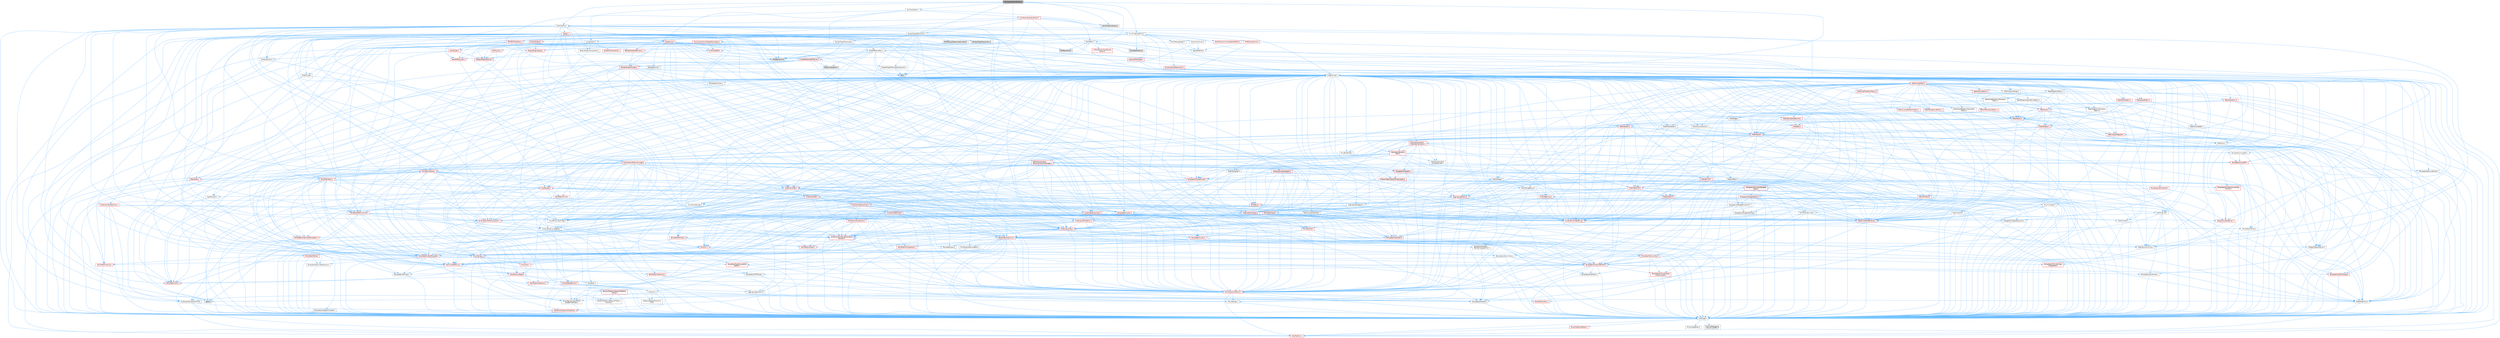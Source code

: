 digraph "HairCardsVertexFactory.h"
{
 // INTERACTIVE_SVG=YES
 // LATEX_PDF_SIZE
  bgcolor="transparent";
  edge [fontname=Helvetica,fontsize=10,labelfontname=Helvetica,labelfontsize=10];
  node [fontname=Helvetica,fontsize=10,shape=box,height=0.2,width=0.4];
  Node1 [id="Node000001",label="HairCardsVertexFactory.h",height=0.2,width=0.4,color="gray40", fillcolor="grey60", style="filled", fontcolor="black",tooltip=" "];
  Node1 -> Node2 [id="edge1_Node000001_Node000002",color="steelblue1",style="solid",tooltip=" "];
  Node2 [id="Node000002",label="CoreMinimal.h",height=0.2,width=0.4,color="grey40", fillcolor="white", style="filled",URL="$d7/d67/CoreMinimal_8h.html",tooltip=" "];
  Node2 -> Node3 [id="edge2_Node000002_Node000003",color="steelblue1",style="solid",tooltip=" "];
  Node3 [id="Node000003",label="CoreTypes.h",height=0.2,width=0.4,color="grey40", fillcolor="white", style="filled",URL="$dc/dec/CoreTypes_8h.html",tooltip=" "];
  Node3 -> Node4 [id="edge3_Node000003_Node000004",color="steelblue1",style="solid",tooltip=" "];
  Node4 [id="Node000004",label="HAL/Platform.h",height=0.2,width=0.4,color="red", fillcolor="#FFF0F0", style="filled",URL="$d9/dd0/Platform_8h.html",tooltip=" "];
  Node3 -> Node14 [id="edge4_Node000003_Node000014",color="steelblue1",style="solid",tooltip=" "];
  Node14 [id="Node000014",label="ProfilingDebugging\l/UMemoryDefines.h",height=0.2,width=0.4,color="grey40", fillcolor="white", style="filled",URL="$d2/da2/UMemoryDefines_8h.html",tooltip=" "];
  Node3 -> Node15 [id="edge5_Node000003_Node000015",color="steelblue1",style="solid",tooltip=" "];
  Node15 [id="Node000015",label="Misc/CoreMiscDefines.h",height=0.2,width=0.4,color="red", fillcolor="#FFF0F0", style="filled",URL="$da/d38/CoreMiscDefines_8h.html",tooltip=" "];
  Node15 -> Node4 [id="edge6_Node000015_Node000004",color="steelblue1",style="solid",tooltip=" "];
  Node3 -> Node16 [id="edge7_Node000003_Node000016",color="steelblue1",style="solid",tooltip=" "];
  Node16 [id="Node000016",label="Misc/CoreDefines.h",height=0.2,width=0.4,color="grey40", fillcolor="white", style="filled",URL="$d3/dd2/CoreDefines_8h.html",tooltip=" "];
  Node2 -> Node17 [id="edge8_Node000002_Node000017",color="steelblue1",style="solid",tooltip=" "];
  Node17 [id="Node000017",label="CoreFwd.h",height=0.2,width=0.4,color="grey40", fillcolor="white", style="filled",URL="$d1/d1e/CoreFwd_8h.html",tooltip=" "];
  Node17 -> Node3 [id="edge9_Node000017_Node000003",color="steelblue1",style="solid",tooltip=" "];
  Node17 -> Node18 [id="edge10_Node000017_Node000018",color="steelblue1",style="solid",tooltip=" "];
  Node18 [id="Node000018",label="Containers/ContainersFwd.h",height=0.2,width=0.4,color="grey40", fillcolor="white", style="filled",URL="$d4/d0a/ContainersFwd_8h.html",tooltip=" "];
  Node18 -> Node4 [id="edge11_Node000018_Node000004",color="steelblue1",style="solid",tooltip=" "];
  Node18 -> Node3 [id="edge12_Node000018_Node000003",color="steelblue1",style="solid",tooltip=" "];
  Node18 -> Node19 [id="edge13_Node000018_Node000019",color="steelblue1",style="solid",tooltip=" "];
  Node19 [id="Node000019",label="Traits/IsContiguousContainer.h",height=0.2,width=0.4,color="red", fillcolor="#FFF0F0", style="filled",URL="$d5/d3c/IsContiguousContainer_8h.html",tooltip=" "];
  Node19 -> Node3 [id="edge14_Node000019_Node000003",color="steelblue1",style="solid",tooltip=" "];
  Node17 -> Node22 [id="edge15_Node000017_Node000022",color="steelblue1",style="solid",tooltip=" "];
  Node22 [id="Node000022",label="Math/MathFwd.h",height=0.2,width=0.4,color="grey40", fillcolor="white", style="filled",URL="$d2/d10/MathFwd_8h.html",tooltip=" "];
  Node22 -> Node4 [id="edge16_Node000022_Node000004",color="steelblue1",style="solid",tooltip=" "];
  Node17 -> Node23 [id="edge17_Node000017_Node000023",color="steelblue1",style="solid",tooltip=" "];
  Node23 [id="Node000023",label="UObject/UObjectHierarchy\lFwd.h",height=0.2,width=0.4,color="grey40", fillcolor="white", style="filled",URL="$d3/d13/UObjectHierarchyFwd_8h.html",tooltip=" "];
  Node2 -> Node23 [id="edge18_Node000002_Node000023",color="steelblue1",style="solid",tooltip=" "];
  Node2 -> Node18 [id="edge19_Node000002_Node000018",color="steelblue1",style="solid",tooltip=" "];
  Node2 -> Node24 [id="edge20_Node000002_Node000024",color="steelblue1",style="solid",tooltip=" "];
  Node24 [id="Node000024",label="Misc/VarArgs.h",height=0.2,width=0.4,color="grey40", fillcolor="white", style="filled",URL="$d5/d6f/VarArgs_8h.html",tooltip=" "];
  Node24 -> Node3 [id="edge21_Node000024_Node000003",color="steelblue1",style="solid",tooltip=" "];
  Node2 -> Node25 [id="edge22_Node000002_Node000025",color="steelblue1",style="solid",tooltip=" "];
  Node25 [id="Node000025",label="Logging/LogVerbosity.h",height=0.2,width=0.4,color="grey40", fillcolor="white", style="filled",URL="$d2/d8f/LogVerbosity_8h.html",tooltip=" "];
  Node25 -> Node3 [id="edge23_Node000025_Node000003",color="steelblue1",style="solid",tooltip=" "];
  Node2 -> Node26 [id="edge24_Node000002_Node000026",color="steelblue1",style="solid",tooltip=" "];
  Node26 [id="Node000026",label="Misc/OutputDevice.h",height=0.2,width=0.4,color="red", fillcolor="#FFF0F0", style="filled",URL="$d7/d32/OutputDevice_8h.html",tooltip=" "];
  Node26 -> Node17 [id="edge25_Node000026_Node000017",color="steelblue1",style="solid",tooltip=" "];
  Node26 -> Node3 [id="edge26_Node000026_Node000003",color="steelblue1",style="solid",tooltip=" "];
  Node26 -> Node25 [id="edge27_Node000026_Node000025",color="steelblue1",style="solid",tooltip=" "];
  Node26 -> Node24 [id="edge28_Node000026_Node000024",color="steelblue1",style="solid",tooltip=" "];
  Node26 -> Node27 [id="edge29_Node000026_Node000027",color="steelblue1",style="solid",tooltip=" "];
  Node27 [id="Node000027",label="Templates/IsArrayOrRefOf\lTypeByPredicate.h",height=0.2,width=0.4,color="grey40", fillcolor="white", style="filled",URL="$d6/da1/IsArrayOrRefOfTypeByPredicate_8h.html",tooltip=" "];
  Node27 -> Node3 [id="edge30_Node000027_Node000003",color="steelblue1",style="solid",tooltip=" "];
  Node2 -> Node32 [id="edge31_Node000002_Node000032",color="steelblue1",style="solid",tooltip=" "];
  Node32 [id="Node000032",label="HAL/PlatformCrt.h",height=0.2,width=0.4,color="red", fillcolor="#FFF0F0", style="filled",URL="$d8/d75/PlatformCrt_8h.html",tooltip=" "];
  Node2 -> Node42 [id="edge32_Node000002_Node000042",color="steelblue1",style="solid",tooltip=" "];
  Node42 [id="Node000042",label="HAL/PlatformMisc.h",height=0.2,width=0.4,color="red", fillcolor="#FFF0F0", style="filled",URL="$d0/df5/PlatformMisc_8h.html",tooltip=" "];
  Node42 -> Node3 [id="edge33_Node000042_Node000003",color="steelblue1",style="solid",tooltip=" "];
  Node2 -> Node61 [id="edge34_Node000002_Node000061",color="steelblue1",style="solid",tooltip=" "];
  Node61 [id="Node000061",label="Misc/AssertionMacros.h",height=0.2,width=0.4,color="red", fillcolor="#FFF0F0", style="filled",URL="$d0/dfa/AssertionMacros_8h.html",tooltip=" "];
  Node61 -> Node3 [id="edge35_Node000061_Node000003",color="steelblue1",style="solid",tooltip=" "];
  Node61 -> Node4 [id="edge36_Node000061_Node000004",color="steelblue1",style="solid",tooltip=" "];
  Node61 -> Node42 [id="edge37_Node000061_Node000042",color="steelblue1",style="solid",tooltip=" "];
  Node61 -> Node62 [id="edge38_Node000061_Node000062",color="steelblue1",style="solid",tooltip=" "];
  Node62 [id="Node000062",label="Templates/EnableIf.h",height=0.2,width=0.4,color="grey40", fillcolor="white", style="filled",URL="$d7/d60/EnableIf_8h.html",tooltip=" "];
  Node62 -> Node3 [id="edge39_Node000062_Node000003",color="steelblue1",style="solid",tooltip=" "];
  Node61 -> Node27 [id="edge40_Node000061_Node000027",color="steelblue1",style="solid",tooltip=" "];
  Node61 -> Node24 [id="edge41_Node000061_Node000024",color="steelblue1",style="solid",tooltip=" "];
  Node61 -> Node69 [id="edge42_Node000061_Node000069",color="steelblue1",style="solid",tooltip=" "];
  Node69 [id="Node000069",label="atomic",height=0.2,width=0.4,color="grey60", fillcolor="#E0E0E0", style="filled",tooltip=" "];
  Node2 -> Node70 [id="edge43_Node000002_Node000070",color="steelblue1",style="solid",tooltip=" "];
  Node70 [id="Node000070",label="Templates/IsPointer.h",height=0.2,width=0.4,color="grey40", fillcolor="white", style="filled",URL="$d7/d05/IsPointer_8h.html",tooltip=" "];
  Node70 -> Node3 [id="edge44_Node000070_Node000003",color="steelblue1",style="solid",tooltip=" "];
  Node2 -> Node71 [id="edge45_Node000002_Node000071",color="steelblue1",style="solid",tooltip=" "];
  Node71 [id="Node000071",label="HAL/PlatformMemory.h",height=0.2,width=0.4,color="red", fillcolor="#FFF0F0", style="filled",URL="$de/d68/PlatformMemory_8h.html",tooltip=" "];
  Node71 -> Node3 [id="edge46_Node000071_Node000003",color="steelblue1",style="solid",tooltip=" "];
  Node2 -> Node54 [id="edge47_Node000002_Node000054",color="steelblue1",style="solid",tooltip=" "];
  Node54 [id="Node000054",label="HAL/PlatformAtomics.h",height=0.2,width=0.4,color="red", fillcolor="#FFF0F0", style="filled",URL="$d3/d36/PlatformAtomics_8h.html",tooltip=" "];
  Node54 -> Node3 [id="edge48_Node000054_Node000003",color="steelblue1",style="solid",tooltip=" "];
  Node2 -> Node76 [id="edge49_Node000002_Node000076",color="steelblue1",style="solid",tooltip=" "];
  Node76 [id="Node000076",label="Misc/Exec.h",height=0.2,width=0.4,color="grey40", fillcolor="white", style="filled",URL="$de/ddb/Exec_8h.html",tooltip=" "];
  Node76 -> Node3 [id="edge50_Node000076_Node000003",color="steelblue1",style="solid",tooltip=" "];
  Node76 -> Node61 [id="edge51_Node000076_Node000061",color="steelblue1",style="solid",tooltip=" "];
  Node2 -> Node77 [id="edge52_Node000002_Node000077",color="steelblue1",style="solid",tooltip=" "];
  Node77 [id="Node000077",label="HAL/MemoryBase.h",height=0.2,width=0.4,color="red", fillcolor="#FFF0F0", style="filled",URL="$d6/d9f/MemoryBase_8h.html",tooltip=" "];
  Node77 -> Node3 [id="edge53_Node000077_Node000003",color="steelblue1",style="solid",tooltip=" "];
  Node77 -> Node54 [id="edge54_Node000077_Node000054",color="steelblue1",style="solid",tooltip=" "];
  Node77 -> Node32 [id="edge55_Node000077_Node000032",color="steelblue1",style="solid",tooltip=" "];
  Node77 -> Node76 [id="edge56_Node000077_Node000076",color="steelblue1",style="solid",tooltip=" "];
  Node77 -> Node26 [id="edge57_Node000077_Node000026",color="steelblue1",style="solid",tooltip=" "];
  Node2 -> Node87 [id="edge58_Node000002_Node000087",color="steelblue1",style="solid",tooltip=" "];
  Node87 [id="Node000087",label="HAL/UnrealMemory.h",height=0.2,width=0.4,color="red", fillcolor="#FFF0F0", style="filled",URL="$d9/d96/UnrealMemory_8h.html",tooltip=" "];
  Node87 -> Node3 [id="edge59_Node000087_Node000003",color="steelblue1",style="solid",tooltip=" "];
  Node87 -> Node77 [id="edge60_Node000087_Node000077",color="steelblue1",style="solid",tooltip=" "];
  Node87 -> Node71 [id="edge61_Node000087_Node000071",color="steelblue1",style="solid",tooltip=" "];
  Node87 -> Node70 [id="edge62_Node000087_Node000070",color="steelblue1",style="solid",tooltip=" "];
  Node2 -> Node89 [id="edge63_Node000002_Node000089",color="steelblue1",style="solid",tooltip=" "];
  Node89 [id="Node000089",label="Templates/IsArithmetic.h",height=0.2,width=0.4,color="grey40", fillcolor="white", style="filled",URL="$d2/d5d/IsArithmetic_8h.html",tooltip=" "];
  Node89 -> Node3 [id="edge64_Node000089_Node000003",color="steelblue1",style="solid",tooltip=" "];
  Node2 -> Node83 [id="edge65_Node000002_Node000083",color="steelblue1",style="solid",tooltip=" "];
  Node83 [id="Node000083",label="Templates/AndOrNot.h",height=0.2,width=0.4,color="grey40", fillcolor="white", style="filled",URL="$db/d0a/AndOrNot_8h.html",tooltip=" "];
  Node83 -> Node3 [id="edge66_Node000083_Node000003",color="steelblue1",style="solid",tooltip=" "];
  Node2 -> Node90 [id="edge67_Node000002_Node000090",color="steelblue1",style="solid",tooltip=" "];
  Node90 [id="Node000090",label="Templates/IsPODType.h",height=0.2,width=0.4,color="grey40", fillcolor="white", style="filled",URL="$d7/db1/IsPODType_8h.html",tooltip=" "];
  Node90 -> Node3 [id="edge68_Node000090_Node000003",color="steelblue1",style="solid",tooltip=" "];
  Node2 -> Node91 [id="edge69_Node000002_Node000091",color="steelblue1",style="solid",tooltip=" "];
  Node91 [id="Node000091",label="Templates/IsUECoreType.h",height=0.2,width=0.4,color="red", fillcolor="#FFF0F0", style="filled",URL="$d1/db8/IsUECoreType_8h.html",tooltip=" "];
  Node91 -> Node3 [id="edge70_Node000091_Node000003",color="steelblue1",style="solid",tooltip=" "];
  Node2 -> Node84 [id="edge71_Node000002_Node000084",color="steelblue1",style="solid",tooltip=" "];
  Node84 [id="Node000084",label="Templates/IsTriviallyCopy\lConstructible.h",height=0.2,width=0.4,color="red", fillcolor="#FFF0F0", style="filled",URL="$d3/d78/IsTriviallyCopyConstructible_8h.html",tooltip=" "];
  Node84 -> Node3 [id="edge72_Node000084_Node000003",color="steelblue1",style="solid",tooltip=" "];
  Node2 -> Node92 [id="edge73_Node000002_Node000092",color="steelblue1",style="solid",tooltip=" "];
  Node92 [id="Node000092",label="Templates/UnrealTypeTraits.h",height=0.2,width=0.4,color="red", fillcolor="#FFF0F0", style="filled",URL="$d2/d2d/UnrealTypeTraits_8h.html",tooltip=" "];
  Node92 -> Node3 [id="edge74_Node000092_Node000003",color="steelblue1",style="solid",tooltip=" "];
  Node92 -> Node70 [id="edge75_Node000092_Node000070",color="steelblue1",style="solid",tooltip=" "];
  Node92 -> Node61 [id="edge76_Node000092_Node000061",color="steelblue1",style="solid",tooltip=" "];
  Node92 -> Node83 [id="edge77_Node000092_Node000083",color="steelblue1",style="solid",tooltip=" "];
  Node92 -> Node62 [id="edge78_Node000092_Node000062",color="steelblue1",style="solid",tooltip=" "];
  Node92 -> Node89 [id="edge79_Node000092_Node000089",color="steelblue1",style="solid",tooltip=" "];
  Node92 -> Node90 [id="edge80_Node000092_Node000090",color="steelblue1",style="solid",tooltip=" "];
  Node92 -> Node91 [id="edge81_Node000092_Node000091",color="steelblue1",style="solid",tooltip=" "];
  Node92 -> Node84 [id="edge82_Node000092_Node000084",color="steelblue1",style="solid",tooltip=" "];
  Node2 -> Node62 [id="edge83_Node000002_Node000062",color="steelblue1",style="solid",tooltip=" "];
  Node2 -> Node94 [id="edge84_Node000002_Node000094",color="steelblue1",style="solid",tooltip=" "];
  Node94 [id="Node000094",label="Templates/RemoveReference.h",height=0.2,width=0.4,color="grey40", fillcolor="white", style="filled",URL="$da/dbe/RemoveReference_8h.html",tooltip=" "];
  Node94 -> Node3 [id="edge85_Node000094_Node000003",color="steelblue1",style="solid",tooltip=" "];
  Node2 -> Node95 [id="edge86_Node000002_Node000095",color="steelblue1",style="solid",tooltip=" "];
  Node95 [id="Node000095",label="Templates/IntegralConstant.h",height=0.2,width=0.4,color="grey40", fillcolor="white", style="filled",URL="$db/d1b/IntegralConstant_8h.html",tooltip=" "];
  Node95 -> Node3 [id="edge87_Node000095_Node000003",color="steelblue1",style="solid",tooltip=" "];
  Node2 -> Node96 [id="edge88_Node000002_Node000096",color="steelblue1",style="solid",tooltip=" "];
  Node96 [id="Node000096",label="Templates/IsClass.h",height=0.2,width=0.4,color="grey40", fillcolor="white", style="filled",URL="$db/dcb/IsClass_8h.html",tooltip=" "];
  Node96 -> Node3 [id="edge89_Node000096_Node000003",color="steelblue1",style="solid",tooltip=" "];
  Node2 -> Node97 [id="edge90_Node000002_Node000097",color="steelblue1",style="solid",tooltip=" "];
  Node97 [id="Node000097",label="Templates/TypeCompatible\lBytes.h",height=0.2,width=0.4,color="red", fillcolor="#FFF0F0", style="filled",URL="$df/d0a/TypeCompatibleBytes_8h.html",tooltip=" "];
  Node97 -> Node3 [id="edge91_Node000097_Node000003",color="steelblue1",style="solid",tooltip=" "];
  Node2 -> Node19 [id="edge92_Node000002_Node000019",color="steelblue1",style="solid",tooltip=" "];
  Node2 -> Node98 [id="edge93_Node000002_Node000098",color="steelblue1",style="solid",tooltip=" "];
  Node98 [id="Node000098",label="Templates/UnrealTemplate.h",height=0.2,width=0.4,color="red", fillcolor="#FFF0F0", style="filled",URL="$d4/d24/UnrealTemplate_8h.html",tooltip=" "];
  Node98 -> Node3 [id="edge94_Node000098_Node000003",color="steelblue1",style="solid",tooltip=" "];
  Node98 -> Node70 [id="edge95_Node000098_Node000070",color="steelblue1",style="solid",tooltip=" "];
  Node98 -> Node87 [id="edge96_Node000098_Node000087",color="steelblue1",style="solid",tooltip=" "];
  Node98 -> Node92 [id="edge97_Node000098_Node000092",color="steelblue1",style="solid",tooltip=" "];
  Node98 -> Node94 [id="edge98_Node000098_Node000094",color="steelblue1",style="solid",tooltip=" "];
  Node98 -> Node97 [id="edge99_Node000098_Node000097",color="steelblue1",style="solid",tooltip=" "];
  Node98 -> Node19 [id="edge100_Node000098_Node000019",color="steelblue1",style="solid",tooltip=" "];
  Node2 -> Node47 [id="edge101_Node000002_Node000047",color="steelblue1",style="solid",tooltip=" "];
  Node47 [id="Node000047",label="Math/NumericLimits.h",height=0.2,width=0.4,color="grey40", fillcolor="white", style="filled",URL="$df/d1b/NumericLimits_8h.html",tooltip=" "];
  Node47 -> Node3 [id="edge102_Node000047_Node000003",color="steelblue1",style="solid",tooltip=" "];
  Node2 -> Node102 [id="edge103_Node000002_Node000102",color="steelblue1",style="solid",tooltip=" "];
  Node102 [id="Node000102",label="HAL/PlatformMath.h",height=0.2,width=0.4,color="red", fillcolor="#FFF0F0", style="filled",URL="$dc/d53/PlatformMath_8h.html",tooltip=" "];
  Node102 -> Node3 [id="edge104_Node000102_Node000003",color="steelblue1",style="solid",tooltip=" "];
  Node2 -> Node85 [id="edge105_Node000002_Node000085",color="steelblue1",style="solid",tooltip=" "];
  Node85 [id="Node000085",label="Templates/IsTriviallyCopy\lAssignable.h",height=0.2,width=0.4,color="red", fillcolor="#FFF0F0", style="filled",URL="$d2/df2/IsTriviallyCopyAssignable_8h.html",tooltip=" "];
  Node85 -> Node3 [id="edge106_Node000085_Node000003",color="steelblue1",style="solid",tooltip=" "];
  Node2 -> Node110 [id="edge107_Node000002_Node000110",color="steelblue1",style="solid",tooltip=" "];
  Node110 [id="Node000110",label="Templates/MemoryOps.h",height=0.2,width=0.4,color="red", fillcolor="#FFF0F0", style="filled",URL="$db/dea/MemoryOps_8h.html",tooltip=" "];
  Node110 -> Node3 [id="edge108_Node000110_Node000003",color="steelblue1",style="solid",tooltip=" "];
  Node110 -> Node87 [id="edge109_Node000110_Node000087",color="steelblue1",style="solid",tooltip=" "];
  Node110 -> Node85 [id="edge110_Node000110_Node000085",color="steelblue1",style="solid",tooltip=" "];
  Node110 -> Node84 [id="edge111_Node000110_Node000084",color="steelblue1",style="solid",tooltip=" "];
  Node110 -> Node92 [id="edge112_Node000110_Node000092",color="steelblue1",style="solid",tooltip=" "];
  Node2 -> Node111 [id="edge113_Node000002_Node000111",color="steelblue1",style="solid",tooltip=" "];
  Node111 [id="Node000111",label="Containers/ContainerAllocation\lPolicies.h",height=0.2,width=0.4,color="red", fillcolor="#FFF0F0", style="filled",URL="$d7/dff/ContainerAllocationPolicies_8h.html",tooltip=" "];
  Node111 -> Node3 [id="edge114_Node000111_Node000003",color="steelblue1",style="solid",tooltip=" "];
  Node111 -> Node111 [id="edge115_Node000111_Node000111",color="steelblue1",style="solid",tooltip=" "];
  Node111 -> Node102 [id="edge116_Node000111_Node000102",color="steelblue1",style="solid",tooltip=" "];
  Node111 -> Node87 [id="edge117_Node000111_Node000087",color="steelblue1",style="solid",tooltip=" "];
  Node111 -> Node47 [id="edge118_Node000111_Node000047",color="steelblue1",style="solid",tooltip=" "];
  Node111 -> Node61 [id="edge119_Node000111_Node000061",color="steelblue1",style="solid",tooltip=" "];
  Node111 -> Node110 [id="edge120_Node000111_Node000110",color="steelblue1",style="solid",tooltip=" "];
  Node111 -> Node97 [id="edge121_Node000111_Node000097",color="steelblue1",style="solid",tooltip=" "];
  Node2 -> Node114 [id="edge122_Node000002_Node000114",color="steelblue1",style="solid",tooltip=" "];
  Node114 [id="Node000114",label="Templates/IsEnumClass.h",height=0.2,width=0.4,color="grey40", fillcolor="white", style="filled",URL="$d7/d15/IsEnumClass_8h.html",tooltip=" "];
  Node114 -> Node3 [id="edge123_Node000114_Node000003",color="steelblue1",style="solid",tooltip=" "];
  Node114 -> Node83 [id="edge124_Node000114_Node000083",color="steelblue1",style="solid",tooltip=" "];
  Node2 -> Node115 [id="edge125_Node000002_Node000115",color="steelblue1",style="solid",tooltip=" "];
  Node115 [id="Node000115",label="HAL/PlatformProperties.h",height=0.2,width=0.4,color="red", fillcolor="#FFF0F0", style="filled",URL="$d9/db0/PlatformProperties_8h.html",tooltip=" "];
  Node115 -> Node3 [id="edge126_Node000115_Node000003",color="steelblue1",style="solid",tooltip=" "];
  Node2 -> Node118 [id="edge127_Node000002_Node000118",color="steelblue1",style="solid",tooltip=" "];
  Node118 [id="Node000118",label="Misc/EngineVersionBase.h",height=0.2,width=0.4,color="grey40", fillcolor="white", style="filled",URL="$d5/d2b/EngineVersionBase_8h.html",tooltip=" "];
  Node118 -> Node3 [id="edge128_Node000118_Node000003",color="steelblue1",style="solid",tooltip=" "];
  Node2 -> Node119 [id="edge129_Node000002_Node000119",color="steelblue1",style="solid",tooltip=" "];
  Node119 [id="Node000119",label="Internationalization\l/TextNamespaceFwd.h",height=0.2,width=0.4,color="grey40", fillcolor="white", style="filled",URL="$d8/d97/TextNamespaceFwd_8h.html",tooltip=" "];
  Node119 -> Node3 [id="edge130_Node000119_Node000003",color="steelblue1",style="solid",tooltip=" "];
  Node2 -> Node120 [id="edge131_Node000002_Node000120",color="steelblue1",style="solid",tooltip=" "];
  Node120 [id="Node000120",label="Serialization/Archive.h",height=0.2,width=0.4,color="red", fillcolor="#FFF0F0", style="filled",URL="$d7/d3b/Archive_8h.html",tooltip=" "];
  Node120 -> Node17 [id="edge132_Node000120_Node000017",color="steelblue1",style="solid",tooltip=" "];
  Node120 -> Node3 [id="edge133_Node000120_Node000003",color="steelblue1",style="solid",tooltip=" "];
  Node120 -> Node115 [id="edge134_Node000120_Node000115",color="steelblue1",style="solid",tooltip=" "];
  Node120 -> Node119 [id="edge135_Node000120_Node000119",color="steelblue1",style="solid",tooltip=" "];
  Node120 -> Node22 [id="edge136_Node000120_Node000022",color="steelblue1",style="solid",tooltip=" "];
  Node120 -> Node61 [id="edge137_Node000120_Node000061",color="steelblue1",style="solid",tooltip=" "];
  Node120 -> Node118 [id="edge138_Node000120_Node000118",color="steelblue1",style="solid",tooltip=" "];
  Node120 -> Node24 [id="edge139_Node000120_Node000024",color="steelblue1",style="solid",tooltip=" "];
  Node120 -> Node62 [id="edge140_Node000120_Node000062",color="steelblue1",style="solid",tooltip=" "];
  Node120 -> Node27 [id="edge141_Node000120_Node000027",color="steelblue1",style="solid",tooltip=" "];
  Node120 -> Node114 [id="edge142_Node000120_Node000114",color="steelblue1",style="solid",tooltip=" "];
  Node120 -> Node98 [id="edge143_Node000120_Node000098",color="steelblue1",style="solid",tooltip=" "];
  Node120 -> Node123 [id="edge144_Node000120_Node000123",color="steelblue1",style="solid",tooltip=" "];
  Node123 [id="Node000123",label="UObject/ObjectVersion.h",height=0.2,width=0.4,color="grey40", fillcolor="white", style="filled",URL="$da/d63/ObjectVersion_8h.html",tooltip=" "];
  Node123 -> Node3 [id="edge145_Node000123_Node000003",color="steelblue1",style="solid",tooltip=" "];
  Node2 -> Node124 [id="edge146_Node000002_Node000124",color="steelblue1",style="solid",tooltip=" "];
  Node124 [id="Node000124",label="Templates/Less.h",height=0.2,width=0.4,color="grey40", fillcolor="white", style="filled",URL="$de/dc8/Less_8h.html",tooltip=" "];
  Node124 -> Node3 [id="edge147_Node000124_Node000003",color="steelblue1",style="solid",tooltip=" "];
  Node124 -> Node98 [id="edge148_Node000124_Node000098",color="steelblue1",style="solid",tooltip=" "];
  Node2 -> Node125 [id="edge149_Node000002_Node000125",color="steelblue1",style="solid",tooltip=" "];
  Node125 [id="Node000125",label="Templates/Sorting.h",height=0.2,width=0.4,color="red", fillcolor="#FFF0F0", style="filled",URL="$d3/d9e/Sorting_8h.html",tooltip=" "];
  Node125 -> Node3 [id="edge150_Node000125_Node000003",color="steelblue1",style="solid",tooltip=" "];
  Node125 -> Node102 [id="edge151_Node000125_Node000102",color="steelblue1",style="solid",tooltip=" "];
  Node125 -> Node124 [id="edge152_Node000125_Node000124",color="steelblue1",style="solid",tooltip=" "];
  Node2 -> Node136 [id="edge153_Node000002_Node000136",color="steelblue1",style="solid",tooltip=" "];
  Node136 [id="Node000136",label="Misc/Char.h",height=0.2,width=0.4,color="red", fillcolor="#FFF0F0", style="filled",URL="$d0/d58/Char_8h.html",tooltip=" "];
  Node136 -> Node3 [id="edge154_Node000136_Node000003",color="steelblue1",style="solid",tooltip=" "];
  Node2 -> Node139 [id="edge155_Node000002_Node000139",color="steelblue1",style="solid",tooltip=" "];
  Node139 [id="Node000139",label="GenericPlatform/GenericPlatform\lStricmp.h",height=0.2,width=0.4,color="grey40", fillcolor="white", style="filled",URL="$d2/d86/GenericPlatformStricmp_8h.html",tooltip=" "];
  Node139 -> Node3 [id="edge156_Node000139_Node000003",color="steelblue1",style="solid",tooltip=" "];
  Node2 -> Node140 [id="edge157_Node000002_Node000140",color="steelblue1",style="solid",tooltip=" "];
  Node140 [id="Node000140",label="GenericPlatform/GenericPlatform\lString.h",height=0.2,width=0.4,color="red", fillcolor="#FFF0F0", style="filled",URL="$dd/d20/GenericPlatformString_8h.html",tooltip=" "];
  Node140 -> Node3 [id="edge158_Node000140_Node000003",color="steelblue1",style="solid",tooltip=" "];
  Node140 -> Node139 [id="edge159_Node000140_Node000139",color="steelblue1",style="solid",tooltip=" "];
  Node140 -> Node62 [id="edge160_Node000140_Node000062",color="steelblue1",style="solid",tooltip=" "];
  Node2 -> Node73 [id="edge161_Node000002_Node000073",color="steelblue1",style="solid",tooltip=" "];
  Node73 [id="Node000073",label="HAL/PlatformString.h",height=0.2,width=0.4,color="red", fillcolor="#FFF0F0", style="filled",URL="$db/db5/PlatformString_8h.html",tooltip=" "];
  Node73 -> Node3 [id="edge162_Node000073_Node000003",color="steelblue1",style="solid",tooltip=" "];
  Node2 -> Node143 [id="edge163_Node000002_Node000143",color="steelblue1",style="solid",tooltip=" "];
  Node143 [id="Node000143",label="Misc/CString.h",height=0.2,width=0.4,color="red", fillcolor="#FFF0F0", style="filled",URL="$d2/d49/CString_8h.html",tooltip=" "];
  Node143 -> Node3 [id="edge164_Node000143_Node000003",color="steelblue1",style="solid",tooltip=" "];
  Node143 -> Node32 [id="edge165_Node000143_Node000032",color="steelblue1",style="solid",tooltip=" "];
  Node143 -> Node73 [id="edge166_Node000143_Node000073",color="steelblue1",style="solid",tooltip=" "];
  Node143 -> Node61 [id="edge167_Node000143_Node000061",color="steelblue1",style="solid",tooltip=" "];
  Node143 -> Node136 [id="edge168_Node000143_Node000136",color="steelblue1",style="solid",tooltip=" "];
  Node143 -> Node24 [id="edge169_Node000143_Node000024",color="steelblue1",style="solid",tooltip=" "];
  Node143 -> Node27 [id="edge170_Node000143_Node000027",color="steelblue1",style="solid",tooltip=" "];
  Node2 -> Node144 [id="edge171_Node000002_Node000144",color="steelblue1",style="solid",tooltip=" "];
  Node144 [id="Node000144",label="Misc/Crc.h",height=0.2,width=0.4,color="red", fillcolor="#FFF0F0", style="filled",URL="$d4/dd2/Crc_8h.html",tooltip=" "];
  Node144 -> Node3 [id="edge172_Node000144_Node000003",color="steelblue1",style="solid",tooltip=" "];
  Node144 -> Node73 [id="edge173_Node000144_Node000073",color="steelblue1",style="solid",tooltip=" "];
  Node144 -> Node61 [id="edge174_Node000144_Node000061",color="steelblue1",style="solid",tooltip=" "];
  Node144 -> Node143 [id="edge175_Node000144_Node000143",color="steelblue1",style="solid",tooltip=" "];
  Node144 -> Node136 [id="edge176_Node000144_Node000136",color="steelblue1",style="solid",tooltip=" "];
  Node144 -> Node92 [id="edge177_Node000144_Node000092",color="steelblue1",style="solid",tooltip=" "];
  Node2 -> Node135 [id="edge178_Node000002_Node000135",color="steelblue1",style="solid",tooltip=" "];
  Node135 [id="Node000135",label="Math/UnrealMathUtility.h",height=0.2,width=0.4,color="red", fillcolor="#FFF0F0", style="filled",URL="$db/db8/UnrealMathUtility_8h.html",tooltip=" "];
  Node135 -> Node3 [id="edge179_Node000135_Node000003",color="steelblue1",style="solid",tooltip=" "];
  Node135 -> Node61 [id="edge180_Node000135_Node000061",color="steelblue1",style="solid",tooltip=" "];
  Node135 -> Node102 [id="edge181_Node000135_Node000102",color="steelblue1",style="solid",tooltip=" "];
  Node135 -> Node22 [id="edge182_Node000135_Node000022",color="steelblue1",style="solid",tooltip=" "];
  Node2 -> Node145 [id="edge183_Node000002_Node000145",color="steelblue1",style="solid",tooltip=" "];
  Node145 [id="Node000145",label="Containers/UnrealString.h",height=0.2,width=0.4,color="red", fillcolor="#FFF0F0", style="filled",URL="$d5/dba/UnrealString_8h.html",tooltip=" "];
  Node2 -> Node149 [id="edge184_Node000002_Node000149",color="steelblue1",style="solid",tooltip=" "];
  Node149 [id="Node000149",label="Containers/Array.h",height=0.2,width=0.4,color="red", fillcolor="#FFF0F0", style="filled",URL="$df/dd0/Array_8h.html",tooltip=" "];
  Node149 -> Node3 [id="edge185_Node000149_Node000003",color="steelblue1",style="solid",tooltip=" "];
  Node149 -> Node61 [id="edge186_Node000149_Node000061",color="steelblue1",style="solid",tooltip=" "];
  Node149 -> Node87 [id="edge187_Node000149_Node000087",color="steelblue1",style="solid",tooltip=" "];
  Node149 -> Node92 [id="edge188_Node000149_Node000092",color="steelblue1",style="solid",tooltip=" "];
  Node149 -> Node98 [id="edge189_Node000149_Node000098",color="steelblue1",style="solid",tooltip=" "];
  Node149 -> Node111 [id="edge190_Node000149_Node000111",color="steelblue1",style="solid",tooltip=" "];
  Node149 -> Node120 [id="edge191_Node000149_Node000120",color="steelblue1",style="solid",tooltip=" "];
  Node149 -> Node128 [id="edge192_Node000149_Node000128",color="steelblue1",style="solid",tooltip=" "];
  Node128 [id="Node000128",label="Templates/Invoke.h",height=0.2,width=0.4,color="red", fillcolor="#FFF0F0", style="filled",URL="$d7/deb/Invoke_8h.html",tooltip=" "];
  Node128 -> Node3 [id="edge193_Node000128_Node000003",color="steelblue1",style="solid",tooltip=" "];
  Node128 -> Node98 [id="edge194_Node000128_Node000098",color="steelblue1",style="solid",tooltip=" "];
  Node149 -> Node124 [id="edge195_Node000149_Node000124",color="steelblue1",style="solid",tooltip=" "];
  Node149 -> Node125 [id="edge196_Node000149_Node000125",color="steelblue1",style="solid",tooltip=" "];
  Node149 -> Node172 [id="edge197_Node000149_Node000172",color="steelblue1",style="solid",tooltip=" "];
  Node172 [id="Node000172",label="Templates/AlignmentTemplates.h",height=0.2,width=0.4,color="red", fillcolor="#FFF0F0", style="filled",URL="$dd/d32/AlignmentTemplates_8h.html",tooltip=" "];
  Node172 -> Node3 [id="edge198_Node000172_Node000003",color="steelblue1",style="solid",tooltip=" "];
  Node172 -> Node70 [id="edge199_Node000172_Node000070",color="steelblue1",style="solid",tooltip=" "];
  Node2 -> Node173 [id="edge200_Node000002_Node000173",color="steelblue1",style="solid",tooltip=" "];
  Node173 [id="Node000173",label="Misc/FrameNumber.h",height=0.2,width=0.4,color="grey40", fillcolor="white", style="filled",URL="$dd/dbd/FrameNumber_8h.html",tooltip=" "];
  Node173 -> Node3 [id="edge201_Node000173_Node000003",color="steelblue1",style="solid",tooltip=" "];
  Node173 -> Node47 [id="edge202_Node000173_Node000047",color="steelblue1",style="solid",tooltip=" "];
  Node173 -> Node135 [id="edge203_Node000173_Node000135",color="steelblue1",style="solid",tooltip=" "];
  Node173 -> Node62 [id="edge204_Node000173_Node000062",color="steelblue1",style="solid",tooltip=" "];
  Node173 -> Node92 [id="edge205_Node000173_Node000092",color="steelblue1",style="solid",tooltip=" "];
  Node2 -> Node174 [id="edge206_Node000002_Node000174",color="steelblue1",style="solid",tooltip=" "];
  Node174 [id="Node000174",label="Misc/Timespan.h",height=0.2,width=0.4,color="grey40", fillcolor="white", style="filled",URL="$da/dd9/Timespan_8h.html",tooltip=" "];
  Node174 -> Node3 [id="edge207_Node000174_Node000003",color="steelblue1",style="solid",tooltip=" "];
  Node174 -> Node175 [id="edge208_Node000174_Node000175",color="steelblue1",style="solid",tooltip=" "];
  Node175 [id="Node000175",label="Math/Interval.h",height=0.2,width=0.4,color="grey40", fillcolor="white", style="filled",URL="$d1/d55/Interval_8h.html",tooltip=" "];
  Node175 -> Node3 [id="edge209_Node000175_Node000003",color="steelblue1",style="solid",tooltip=" "];
  Node175 -> Node89 [id="edge210_Node000175_Node000089",color="steelblue1",style="solid",tooltip=" "];
  Node175 -> Node92 [id="edge211_Node000175_Node000092",color="steelblue1",style="solid",tooltip=" "];
  Node175 -> Node47 [id="edge212_Node000175_Node000047",color="steelblue1",style="solid",tooltip=" "];
  Node175 -> Node135 [id="edge213_Node000175_Node000135",color="steelblue1",style="solid",tooltip=" "];
  Node174 -> Node135 [id="edge214_Node000174_Node000135",color="steelblue1",style="solid",tooltip=" "];
  Node174 -> Node61 [id="edge215_Node000174_Node000061",color="steelblue1",style="solid",tooltip=" "];
  Node2 -> Node176 [id="edge216_Node000002_Node000176",color="steelblue1",style="solid",tooltip=" "];
  Node176 [id="Node000176",label="Containers/StringConv.h",height=0.2,width=0.4,color="red", fillcolor="#FFF0F0", style="filled",URL="$d3/ddf/StringConv_8h.html",tooltip=" "];
  Node176 -> Node3 [id="edge217_Node000176_Node000003",color="steelblue1",style="solid",tooltip=" "];
  Node176 -> Node61 [id="edge218_Node000176_Node000061",color="steelblue1",style="solid",tooltip=" "];
  Node176 -> Node111 [id="edge219_Node000176_Node000111",color="steelblue1",style="solid",tooltip=" "];
  Node176 -> Node149 [id="edge220_Node000176_Node000149",color="steelblue1",style="solid",tooltip=" "];
  Node176 -> Node143 [id="edge221_Node000176_Node000143",color="steelblue1",style="solid",tooltip=" "];
  Node176 -> Node177 [id="edge222_Node000176_Node000177",color="steelblue1",style="solid",tooltip=" "];
  Node177 [id="Node000177",label="Templates/IsArray.h",height=0.2,width=0.4,color="grey40", fillcolor="white", style="filled",URL="$d8/d8d/IsArray_8h.html",tooltip=" "];
  Node177 -> Node3 [id="edge223_Node000177_Node000003",color="steelblue1",style="solid",tooltip=" "];
  Node176 -> Node98 [id="edge224_Node000176_Node000098",color="steelblue1",style="solid",tooltip=" "];
  Node176 -> Node92 [id="edge225_Node000176_Node000092",color="steelblue1",style="solid",tooltip=" "];
  Node176 -> Node19 [id="edge226_Node000176_Node000019",color="steelblue1",style="solid",tooltip=" "];
  Node2 -> Node178 [id="edge227_Node000002_Node000178",color="steelblue1",style="solid",tooltip=" "];
  Node178 [id="Node000178",label="UObject/UnrealNames.h",height=0.2,width=0.4,color="red", fillcolor="#FFF0F0", style="filled",URL="$d8/db1/UnrealNames_8h.html",tooltip=" "];
  Node178 -> Node3 [id="edge228_Node000178_Node000003",color="steelblue1",style="solid",tooltip=" "];
  Node2 -> Node180 [id="edge229_Node000002_Node000180",color="steelblue1",style="solid",tooltip=" "];
  Node180 [id="Node000180",label="UObject/NameTypes.h",height=0.2,width=0.4,color="red", fillcolor="#FFF0F0", style="filled",URL="$d6/d35/NameTypes_8h.html",tooltip=" "];
  Node180 -> Node3 [id="edge230_Node000180_Node000003",color="steelblue1",style="solid",tooltip=" "];
  Node180 -> Node61 [id="edge231_Node000180_Node000061",color="steelblue1",style="solid",tooltip=" "];
  Node180 -> Node87 [id="edge232_Node000180_Node000087",color="steelblue1",style="solid",tooltip=" "];
  Node180 -> Node92 [id="edge233_Node000180_Node000092",color="steelblue1",style="solid",tooltip=" "];
  Node180 -> Node98 [id="edge234_Node000180_Node000098",color="steelblue1",style="solid",tooltip=" "];
  Node180 -> Node145 [id="edge235_Node000180_Node000145",color="steelblue1",style="solid",tooltip=" "];
  Node180 -> Node176 [id="edge236_Node000180_Node000176",color="steelblue1",style="solid",tooltip=" "];
  Node180 -> Node178 [id="edge237_Node000180_Node000178",color="steelblue1",style="solid",tooltip=" "];
  Node180 -> Node157 [id="edge238_Node000180_Node000157",color="steelblue1",style="solid",tooltip=" "];
  Node157 [id="Node000157",label="Serialization/MemoryLayout.h",height=0.2,width=0.4,color="red", fillcolor="#FFF0F0", style="filled",URL="$d7/d66/MemoryLayout_8h.html",tooltip=" "];
  Node157 -> Node160 [id="edge239_Node000157_Node000160",color="steelblue1",style="solid",tooltip=" "];
  Node160 [id="Node000160",label="Containers/EnumAsByte.h",height=0.2,width=0.4,color="grey40", fillcolor="white", style="filled",URL="$d6/d9a/EnumAsByte_8h.html",tooltip=" "];
  Node160 -> Node3 [id="edge240_Node000160_Node000003",color="steelblue1",style="solid",tooltip=" "];
  Node160 -> Node90 [id="edge241_Node000160_Node000090",color="steelblue1",style="solid",tooltip=" "];
  Node160 -> Node161 [id="edge242_Node000160_Node000161",color="steelblue1",style="solid",tooltip=" "];
  Node161 [id="Node000161",label="Templates/TypeHash.h",height=0.2,width=0.4,color="red", fillcolor="#FFF0F0", style="filled",URL="$d1/d62/TypeHash_8h.html",tooltip=" "];
  Node161 -> Node3 [id="edge243_Node000161_Node000003",color="steelblue1",style="solid",tooltip=" "];
  Node161 -> Node144 [id="edge244_Node000161_Node000144",color="steelblue1",style="solid",tooltip=" "];
  Node157 -> Node87 [id="edge245_Node000157_Node000087",color="steelblue1",style="solid",tooltip=" "];
  Node157 -> Node62 [id="edge246_Node000157_Node000062",color="steelblue1",style="solid",tooltip=" "];
  Node157 -> Node98 [id="edge247_Node000157_Node000098",color="steelblue1",style="solid",tooltip=" "];
  Node2 -> Node188 [id="edge248_Node000002_Node000188",color="steelblue1",style="solid",tooltip=" "];
  Node188 [id="Node000188",label="Misc/Parse.h",height=0.2,width=0.4,color="red", fillcolor="#FFF0F0", style="filled",URL="$dc/d71/Parse_8h.html",tooltip=" "];
  Node188 -> Node145 [id="edge249_Node000188_Node000145",color="steelblue1",style="solid",tooltip=" "];
  Node188 -> Node3 [id="edge250_Node000188_Node000003",color="steelblue1",style="solid",tooltip=" "];
  Node188 -> Node32 [id="edge251_Node000188_Node000032",color="steelblue1",style="solid",tooltip=" "];
  Node188 -> Node49 [id="edge252_Node000188_Node000049",color="steelblue1",style="solid",tooltip=" "];
  Node49 [id="Node000049",label="Misc/EnumClassFlags.h",height=0.2,width=0.4,color="grey40", fillcolor="white", style="filled",URL="$d8/de7/EnumClassFlags_8h.html",tooltip=" "];
  Node188 -> Node189 [id="edge253_Node000188_Node000189",color="steelblue1",style="solid",tooltip=" "];
  Node189 [id="Node000189",label="Templates/Function.h",height=0.2,width=0.4,color="red", fillcolor="#FFF0F0", style="filled",URL="$df/df5/Function_8h.html",tooltip=" "];
  Node189 -> Node3 [id="edge254_Node000189_Node000003",color="steelblue1",style="solid",tooltip=" "];
  Node189 -> Node61 [id="edge255_Node000189_Node000061",color="steelblue1",style="solid",tooltip=" "];
  Node189 -> Node87 [id="edge256_Node000189_Node000087",color="steelblue1",style="solid",tooltip=" "];
  Node189 -> Node92 [id="edge257_Node000189_Node000092",color="steelblue1",style="solid",tooltip=" "];
  Node189 -> Node128 [id="edge258_Node000189_Node000128",color="steelblue1",style="solid",tooltip=" "];
  Node189 -> Node98 [id="edge259_Node000189_Node000098",color="steelblue1",style="solid",tooltip=" "];
  Node189 -> Node135 [id="edge260_Node000189_Node000135",color="steelblue1",style="solid",tooltip=" "];
  Node2 -> Node172 [id="edge261_Node000002_Node000172",color="steelblue1",style="solid",tooltip=" "];
  Node2 -> Node191 [id="edge262_Node000002_Node000191",color="steelblue1",style="solid",tooltip=" "];
  Node191 [id="Node000191",label="Misc/StructBuilder.h",height=0.2,width=0.4,color="grey40", fillcolor="white", style="filled",URL="$d9/db3/StructBuilder_8h.html",tooltip=" "];
  Node191 -> Node3 [id="edge263_Node000191_Node000003",color="steelblue1",style="solid",tooltip=" "];
  Node191 -> Node135 [id="edge264_Node000191_Node000135",color="steelblue1",style="solid",tooltip=" "];
  Node191 -> Node172 [id="edge265_Node000191_Node000172",color="steelblue1",style="solid",tooltip=" "];
  Node2 -> Node104 [id="edge266_Node000002_Node000104",color="steelblue1",style="solid",tooltip=" "];
  Node104 [id="Node000104",label="Templates/Decay.h",height=0.2,width=0.4,color="red", fillcolor="#FFF0F0", style="filled",URL="$dd/d0f/Decay_8h.html",tooltip=" "];
  Node104 -> Node3 [id="edge267_Node000104_Node000003",color="steelblue1",style="solid",tooltip=" "];
  Node104 -> Node94 [id="edge268_Node000104_Node000094",color="steelblue1",style="solid",tooltip=" "];
  Node2 -> Node192 [id="edge269_Node000002_Node000192",color="steelblue1",style="solid",tooltip=" "];
  Node192 [id="Node000192",label="Templates/PointerIsConvertible\lFromTo.h",height=0.2,width=0.4,color="red", fillcolor="#FFF0F0", style="filled",URL="$d6/d65/PointerIsConvertibleFromTo_8h.html",tooltip=" "];
  Node192 -> Node3 [id="edge270_Node000192_Node000003",color="steelblue1",style="solid",tooltip=" "];
  Node2 -> Node128 [id="edge271_Node000002_Node000128",color="steelblue1",style="solid",tooltip=" "];
  Node2 -> Node189 [id="edge272_Node000002_Node000189",color="steelblue1",style="solid",tooltip=" "];
  Node2 -> Node161 [id="edge273_Node000002_Node000161",color="steelblue1",style="solid",tooltip=" "];
  Node2 -> Node193 [id="edge274_Node000002_Node000193",color="steelblue1",style="solid",tooltip=" "];
  Node193 [id="Node000193",label="Containers/ScriptArray.h",height=0.2,width=0.4,color="red", fillcolor="#FFF0F0", style="filled",URL="$dc/daf/ScriptArray_8h.html",tooltip=" "];
  Node193 -> Node3 [id="edge275_Node000193_Node000003",color="steelblue1",style="solid",tooltip=" "];
  Node193 -> Node61 [id="edge276_Node000193_Node000061",color="steelblue1",style="solid",tooltip=" "];
  Node193 -> Node87 [id="edge277_Node000193_Node000087",color="steelblue1",style="solid",tooltip=" "];
  Node193 -> Node111 [id="edge278_Node000193_Node000111",color="steelblue1",style="solid",tooltip=" "];
  Node193 -> Node149 [id="edge279_Node000193_Node000149",color="steelblue1",style="solid",tooltip=" "];
  Node2 -> Node194 [id="edge280_Node000002_Node000194",color="steelblue1",style="solid",tooltip=" "];
  Node194 [id="Node000194",label="Containers/BitArray.h",height=0.2,width=0.4,color="red", fillcolor="#FFF0F0", style="filled",URL="$d1/de4/BitArray_8h.html",tooltip=" "];
  Node194 -> Node111 [id="edge281_Node000194_Node000111",color="steelblue1",style="solid",tooltip=" "];
  Node194 -> Node3 [id="edge282_Node000194_Node000003",color="steelblue1",style="solid",tooltip=" "];
  Node194 -> Node54 [id="edge283_Node000194_Node000054",color="steelblue1",style="solid",tooltip=" "];
  Node194 -> Node87 [id="edge284_Node000194_Node000087",color="steelblue1",style="solid",tooltip=" "];
  Node194 -> Node135 [id="edge285_Node000194_Node000135",color="steelblue1",style="solid",tooltip=" "];
  Node194 -> Node61 [id="edge286_Node000194_Node000061",color="steelblue1",style="solid",tooltip=" "];
  Node194 -> Node49 [id="edge287_Node000194_Node000049",color="steelblue1",style="solid",tooltip=" "];
  Node194 -> Node120 [id="edge288_Node000194_Node000120",color="steelblue1",style="solid",tooltip=" "];
  Node194 -> Node157 [id="edge289_Node000194_Node000157",color="steelblue1",style="solid",tooltip=" "];
  Node194 -> Node62 [id="edge290_Node000194_Node000062",color="steelblue1",style="solid",tooltip=" "];
  Node194 -> Node128 [id="edge291_Node000194_Node000128",color="steelblue1",style="solid",tooltip=" "];
  Node194 -> Node98 [id="edge292_Node000194_Node000098",color="steelblue1",style="solid",tooltip=" "];
  Node194 -> Node92 [id="edge293_Node000194_Node000092",color="steelblue1",style="solid",tooltip=" "];
  Node2 -> Node195 [id="edge294_Node000002_Node000195",color="steelblue1",style="solid",tooltip=" "];
  Node195 [id="Node000195",label="Containers/SparseArray.h",height=0.2,width=0.4,color="red", fillcolor="#FFF0F0", style="filled",URL="$d5/dbf/SparseArray_8h.html",tooltip=" "];
  Node195 -> Node3 [id="edge295_Node000195_Node000003",color="steelblue1",style="solid",tooltip=" "];
  Node195 -> Node61 [id="edge296_Node000195_Node000061",color="steelblue1",style="solid",tooltip=" "];
  Node195 -> Node87 [id="edge297_Node000195_Node000087",color="steelblue1",style="solid",tooltip=" "];
  Node195 -> Node92 [id="edge298_Node000195_Node000092",color="steelblue1",style="solid",tooltip=" "];
  Node195 -> Node98 [id="edge299_Node000195_Node000098",color="steelblue1",style="solid",tooltip=" "];
  Node195 -> Node111 [id="edge300_Node000195_Node000111",color="steelblue1",style="solid",tooltip=" "];
  Node195 -> Node124 [id="edge301_Node000195_Node000124",color="steelblue1",style="solid",tooltip=" "];
  Node195 -> Node149 [id="edge302_Node000195_Node000149",color="steelblue1",style="solid",tooltip=" "];
  Node195 -> Node135 [id="edge303_Node000195_Node000135",color="steelblue1",style="solid",tooltip=" "];
  Node195 -> Node193 [id="edge304_Node000195_Node000193",color="steelblue1",style="solid",tooltip=" "];
  Node195 -> Node194 [id="edge305_Node000195_Node000194",color="steelblue1",style="solid",tooltip=" "];
  Node195 -> Node145 [id="edge306_Node000195_Node000145",color="steelblue1",style="solid",tooltip=" "];
  Node2 -> Node211 [id="edge307_Node000002_Node000211",color="steelblue1",style="solid",tooltip=" "];
  Node211 [id="Node000211",label="Containers/Set.h",height=0.2,width=0.4,color="red", fillcolor="#FFF0F0", style="filled",URL="$d4/d45/Set_8h.html",tooltip=" "];
  Node211 -> Node111 [id="edge308_Node000211_Node000111",color="steelblue1",style="solid",tooltip=" "];
  Node211 -> Node195 [id="edge309_Node000211_Node000195",color="steelblue1",style="solid",tooltip=" "];
  Node211 -> Node18 [id="edge310_Node000211_Node000018",color="steelblue1",style="solid",tooltip=" "];
  Node211 -> Node135 [id="edge311_Node000211_Node000135",color="steelblue1",style="solid",tooltip=" "];
  Node211 -> Node61 [id="edge312_Node000211_Node000061",color="steelblue1",style="solid",tooltip=" "];
  Node211 -> Node191 [id="edge313_Node000211_Node000191",color="steelblue1",style="solid",tooltip=" "];
  Node211 -> Node189 [id="edge314_Node000211_Node000189",color="steelblue1",style="solid",tooltip=" "];
  Node211 -> Node125 [id="edge315_Node000211_Node000125",color="steelblue1",style="solid",tooltip=" "];
  Node211 -> Node161 [id="edge316_Node000211_Node000161",color="steelblue1",style="solid",tooltip=" "];
  Node211 -> Node98 [id="edge317_Node000211_Node000098",color="steelblue1",style="solid",tooltip=" "];
  Node2 -> Node214 [id="edge318_Node000002_Node000214",color="steelblue1",style="solid",tooltip=" "];
  Node214 [id="Node000214",label="Algo/Reverse.h",height=0.2,width=0.4,color="grey40", fillcolor="white", style="filled",URL="$d5/d93/Reverse_8h.html",tooltip=" "];
  Node214 -> Node3 [id="edge319_Node000214_Node000003",color="steelblue1",style="solid",tooltip=" "];
  Node214 -> Node98 [id="edge320_Node000214_Node000098",color="steelblue1",style="solid",tooltip=" "];
  Node2 -> Node215 [id="edge321_Node000002_Node000215",color="steelblue1",style="solid",tooltip=" "];
  Node215 [id="Node000215",label="Containers/Map.h",height=0.2,width=0.4,color="red", fillcolor="#FFF0F0", style="filled",URL="$df/d79/Map_8h.html",tooltip=" "];
  Node215 -> Node3 [id="edge322_Node000215_Node000003",color="steelblue1",style="solid",tooltip=" "];
  Node215 -> Node214 [id="edge323_Node000215_Node000214",color="steelblue1",style="solid",tooltip=" "];
  Node215 -> Node211 [id="edge324_Node000215_Node000211",color="steelblue1",style="solid",tooltip=" "];
  Node215 -> Node145 [id="edge325_Node000215_Node000145",color="steelblue1",style="solid",tooltip=" "];
  Node215 -> Node61 [id="edge326_Node000215_Node000061",color="steelblue1",style="solid",tooltip=" "];
  Node215 -> Node191 [id="edge327_Node000215_Node000191",color="steelblue1",style="solid",tooltip=" "];
  Node215 -> Node189 [id="edge328_Node000215_Node000189",color="steelblue1",style="solid",tooltip=" "];
  Node215 -> Node125 [id="edge329_Node000215_Node000125",color="steelblue1",style="solid",tooltip=" "];
  Node215 -> Node216 [id="edge330_Node000215_Node000216",color="steelblue1",style="solid",tooltip=" "];
  Node216 [id="Node000216",label="Templates/Tuple.h",height=0.2,width=0.4,color="red", fillcolor="#FFF0F0", style="filled",URL="$d2/d4f/Tuple_8h.html",tooltip=" "];
  Node216 -> Node3 [id="edge331_Node000216_Node000003",color="steelblue1",style="solid",tooltip=" "];
  Node216 -> Node98 [id="edge332_Node000216_Node000098",color="steelblue1",style="solid",tooltip=" "];
  Node216 -> Node217 [id="edge333_Node000216_Node000217",color="steelblue1",style="solid",tooltip=" "];
  Node217 [id="Node000217",label="Delegates/IntegerSequence.h",height=0.2,width=0.4,color="grey40", fillcolor="white", style="filled",URL="$d2/dcc/IntegerSequence_8h.html",tooltip=" "];
  Node217 -> Node3 [id="edge334_Node000217_Node000003",color="steelblue1",style="solid",tooltip=" "];
  Node216 -> Node128 [id="edge335_Node000216_Node000128",color="steelblue1",style="solid",tooltip=" "];
  Node216 -> Node157 [id="edge336_Node000216_Node000157",color="steelblue1",style="solid",tooltip=" "];
  Node216 -> Node161 [id="edge337_Node000216_Node000161",color="steelblue1",style="solid",tooltip=" "];
  Node215 -> Node98 [id="edge338_Node000215_Node000098",color="steelblue1",style="solid",tooltip=" "];
  Node215 -> Node92 [id="edge339_Node000215_Node000092",color="steelblue1",style="solid",tooltip=" "];
  Node2 -> Node219 [id="edge340_Node000002_Node000219",color="steelblue1",style="solid",tooltip=" "];
  Node219 [id="Node000219",label="Math/IntPoint.h",height=0.2,width=0.4,color="red", fillcolor="#FFF0F0", style="filled",URL="$d3/df7/IntPoint_8h.html",tooltip=" "];
  Node219 -> Node3 [id="edge341_Node000219_Node000003",color="steelblue1",style="solid",tooltip=" "];
  Node219 -> Node61 [id="edge342_Node000219_Node000061",color="steelblue1",style="solid",tooltip=" "];
  Node219 -> Node188 [id="edge343_Node000219_Node000188",color="steelblue1",style="solid",tooltip=" "];
  Node219 -> Node22 [id="edge344_Node000219_Node000022",color="steelblue1",style="solid",tooltip=" "];
  Node219 -> Node135 [id="edge345_Node000219_Node000135",color="steelblue1",style="solid",tooltip=" "];
  Node219 -> Node145 [id="edge346_Node000219_Node000145",color="steelblue1",style="solid",tooltip=" "];
  Node219 -> Node161 [id="edge347_Node000219_Node000161",color="steelblue1",style="solid",tooltip=" "];
  Node2 -> Node221 [id="edge348_Node000002_Node000221",color="steelblue1",style="solid",tooltip=" "];
  Node221 [id="Node000221",label="Math/IntVector.h",height=0.2,width=0.4,color="red", fillcolor="#FFF0F0", style="filled",URL="$d7/d44/IntVector_8h.html",tooltip=" "];
  Node221 -> Node3 [id="edge349_Node000221_Node000003",color="steelblue1",style="solid",tooltip=" "];
  Node221 -> Node144 [id="edge350_Node000221_Node000144",color="steelblue1",style="solid",tooltip=" "];
  Node221 -> Node188 [id="edge351_Node000221_Node000188",color="steelblue1",style="solid",tooltip=" "];
  Node221 -> Node22 [id="edge352_Node000221_Node000022",color="steelblue1",style="solid",tooltip=" "];
  Node221 -> Node135 [id="edge353_Node000221_Node000135",color="steelblue1",style="solid",tooltip=" "];
  Node221 -> Node145 [id="edge354_Node000221_Node000145",color="steelblue1",style="solid",tooltip=" "];
  Node2 -> Node222 [id="edge355_Node000002_Node000222",color="steelblue1",style="solid",tooltip=" "];
  Node222 [id="Node000222",label="Logging/LogCategory.h",height=0.2,width=0.4,color="grey40", fillcolor="white", style="filled",URL="$d9/d36/LogCategory_8h.html",tooltip=" "];
  Node222 -> Node3 [id="edge356_Node000222_Node000003",color="steelblue1",style="solid",tooltip=" "];
  Node222 -> Node25 [id="edge357_Node000222_Node000025",color="steelblue1",style="solid",tooltip=" "];
  Node222 -> Node180 [id="edge358_Node000222_Node000180",color="steelblue1",style="solid",tooltip=" "];
  Node2 -> Node223 [id="edge359_Node000002_Node000223",color="steelblue1",style="solid",tooltip=" "];
  Node223 [id="Node000223",label="Logging/LogMacros.h",height=0.2,width=0.4,color="red", fillcolor="#FFF0F0", style="filled",URL="$d0/d16/LogMacros_8h.html",tooltip=" "];
  Node223 -> Node145 [id="edge360_Node000223_Node000145",color="steelblue1",style="solid",tooltip=" "];
  Node223 -> Node3 [id="edge361_Node000223_Node000003",color="steelblue1",style="solid",tooltip=" "];
  Node223 -> Node222 [id="edge362_Node000223_Node000222",color="steelblue1",style="solid",tooltip=" "];
  Node223 -> Node25 [id="edge363_Node000223_Node000025",color="steelblue1",style="solid",tooltip=" "];
  Node223 -> Node61 [id="edge364_Node000223_Node000061",color="steelblue1",style="solid",tooltip=" "];
  Node223 -> Node24 [id="edge365_Node000223_Node000024",color="steelblue1",style="solid",tooltip=" "];
  Node223 -> Node62 [id="edge366_Node000223_Node000062",color="steelblue1",style="solid",tooltip=" "];
  Node223 -> Node27 [id="edge367_Node000223_Node000027",color="steelblue1",style="solid",tooltip=" "];
  Node2 -> Node226 [id="edge368_Node000002_Node000226",color="steelblue1",style="solid",tooltip=" "];
  Node226 [id="Node000226",label="Math/Vector2D.h",height=0.2,width=0.4,color="red", fillcolor="#FFF0F0", style="filled",URL="$d3/db0/Vector2D_8h.html",tooltip=" "];
  Node226 -> Node3 [id="edge369_Node000226_Node000003",color="steelblue1",style="solid",tooltip=" "];
  Node226 -> Node22 [id="edge370_Node000226_Node000022",color="steelblue1",style="solid",tooltip=" "];
  Node226 -> Node61 [id="edge371_Node000226_Node000061",color="steelblue1",style="solid",tooltip=" "];
  Node226 -> Node144 [id="edge372_Node000226_Node000144",color="steelblue1",style="solid",tooltip=" "];
  Node226 -> Node135 [id="edge373_Node000226_Node000135",color="steelblue1",style="solid",tooltip=" "];
  Node226 -> Node145 [id="edge374_Node000226_Node000145",color="steelblue1",style="solid",tooltip=" "];
  Node226 -> Node188 [id="edge375_Node000226_Node000188",color="steelblue1",style="solid",tooltip=" "];
  Node226 -> Node219 [id="edge376_Node000226_Node000219",color="steelblue1",style="solid",tooltip=" "];
  Node226 -> Node223 [id="edge377_Node000226_Node000223",color="steelblue1",style="solid",tooltip=" "];
  Node2 -> Node230 [id="edge378_Node000002_Node000230",color="steelblue1",style="solid",tooltip=" "];
  Node230 [id="Node000230",label="Math/IntRect.h",height=0.2,width=0.4,color="grey40", fillcolor="white", style="filled",URL="$d7/d53/IntRect_8h.html",tooltip=" "];
  Node230 -> Node3 [id="edge379_Node000230_Node000003",color="steelblue1",style="solid",tooltip=" "];
  Node230 -> Node22 [id="edge380_Node000230_Node000022",color="steelblue1",style="solid",tooltip=" "];
  Node230 -> Node135 [id="edge381_Node000230_Node000135",color="steelblue1",style="solid",tooltip=" "];
  Node230 -> Node145 [id="edge382_Node000230_Node000145",color="steelblue1",style="solid",tooltip=" "];
  Node230 -> Node219 [id="edge383_Node000230_Node000219",color="steelblue1",style="solid",tooltip=" "];
  Node230 -> Node226 [id="edge384_Node000230_Node000226",color="steelblue1",style="solid",tooltip=" "];
  Node2 -> Node231 [id="edge385_Node000002_Node000231",color="steelblue1",style="solid",tooltip=" "];
  Node231 [id="Node000231",label="Misc/ByteSwap.h",height=0.2,width=0.4,color="grey40", fillcolor="white", style="filled",URL="$dc/dd7/ByteSwap_8h.html",tooltip=" "];
  Node231 -> Node3 [id="edge386_Node000231_Node000003",color="steelblue1",style="solid",tooltip=" "];
  Node231 -> Node32 [id="edge387_Node000231_Node000032",color="steelblue1",style="solid",tooltip=" "];
  Node2 -> Node160 [id="edge388_Node000002_Node000160",color="steelblue1",style="solid",tooltip=" "];
  Node2 -> Node232 [id="edge389_Node000002_Node000232",color="steelblue1",style="solid",tooltip=" "];
  Node232 [id="Node000232",label="HAL/PlatformTLS.h",height=0.2,width=0.4,color="red", fillcolor="#FFF0F0", style="filled",URL="$d0/def/PlatformTLS_8h.html",tooltip=" "];
  Node232 -> Node3 [id="edge390_Node000232_Node000003",color="steelblue1",style="solid",tooltip=" "];
  Node2 -> Node235 [id="edge391_Node000002_Node000235",color="steelblue1",style="solid",tooltip=" "];
  Node235 [id="Node000235",label="CoreGlobals.h",height=0.2,width=0.4,color="red", fillcolor="#FFF0F0", style="filled",URL="$d5/d8c/CoreGlobals_8h.html",tooltip=" "];
  Node235 -> Node145 [id="edge392_Node000235_Node000145",color="steelblue1",style="solid",tooltip=" "];
  Node235 -> Node3 [id="edge393_Node000235_Node000003",color="steelblue1",style="solid",tooltip=" "];
  Node235 -> Node232 [id="edge394_Node000235_Node000232",color="steelblue1",style="solid",tooltip=" "];
  Node235 -> Node223 [id="edge395_Node000235_Node000223",color="steelblue1",style="solid",tooltip=" "];
  Node235 -> Node49 [id="edge396_Node000235_Node000049",color="steelblue1",style="solid",tooltip=" "];
  Node235 -> Node26 [id="edge397_Node000235_Node000026",color="steelblue1",style="solid",tooltip=" "];
  Node235 -> Node180 [id="edge398_Node000235_Node000180",color="steelblue1",style="solid",tooltip=" "];
  Node235 -> Node69 [id="edge399_Node000235_Node000069",color="steelblue1",style="solid",tooltip=" "];
  Node2 -> Node236 [id="edge400_Node000002_Node000236",color="steelblue1",style="solid",tooltip=" "];
  Node236 [id="Node000236",label="Templates/SharedPointer.h",height=0.2,width=0.4,color="red", fillcolor="#FFF0F0", style="filled",URL="$d2/d17/SharedPointer_8h.html",tooltip=" "];
  Node236 -> Node3 [id="edge401_Node000236_Node000003",color="steelblue1",style="solid",tooltip=" "];
  Node236 -> Node192 [id="edge402_Node000236_Node000192",color="steelblue1",style="solid",tooltip=" "];
  Node236 -> Node61 [id="edge403_Node000236_Node000061",color="steelblue1",style="solid",tooltip=" "];
  Node236 -> Node87 [id="edge404_Node000236_Node000087",color="steelblue1",style="solid",tooltip=" "];
  Node236 -> Node149 [id="edge405_Node000236_Node000149",color="steelblue1",style="solid",tooltip=" "];
  Node236 -> Node215 [id="edge406_Node000236_Node000215",color="steelblue1",style="solid",tooltip=" "];
  Node236 -> Node235 [id="edge407_Node000236_Node000235",color="steelblue1",style="solid",tooltip=" "];
  Node2 -> Node241 [id="edge408_Node000002_Node000241",color="steelblue1",style="solid",tooltip=" "];
  Node241 [id="Node000241",label="Internationalization\l/CulturePointer.h",height=0.2,width=0.4,color="grey40", fillcolor="white", style="filled",URL="$d6/dbe/CulturePointer_8h.html",tooltip=" "];
  Node241 -> Node3 [id="edge409_Node000241_Node000003",color="steelblue1",style="solid",tooltip=" "];
  Node241 -> Node236 [id="edge410_Node000241_Node000236",color="steelblue1",style="solid",tooltip=" "];
  Node2 -> Node242 [id="edge411_Node000002_Node000242",color="steelblue1",style="solid",tooltip=" "];
  Node242 [id="Node000242",label="UObject/WeakObjectPtrTemplates.h",height=0.2,width=0.4,color="red", fillcolor="#FFF0F0", style="filled",URL="$d8/d3b/WeakObjectPtrTemplates_8h.html",tooltip=" "];
  Node242 -> Node3 [id="edge412_Node000242_Node000003",color="steelblue1",style="solid",tooltip=" "];
  Node242 -> Node215 [id="edge413_Node000242_Node000215",color="steelblue1",style="solid",tooltip=" "];
  Node2 -> Node245 [id="edge414_Node000002_Node000245",color="steelblue1",style="solid",tooltip=" "];
  Node245 [id="Node000245",label="Delegates/DelegateSettings.h",height=0.2,width=0.4,color="grey40", fillcolor="white", style="filled",URL="$d0/d97/DelegateSettings_8h.html",tooltip=" "];
  Node245 -> Node3 [id="edge415_Node000245_Node000003",color="steelblue1",style="solid",tooltip=" "];
  Node2 -> Node246 [id="edge416_Node000002_Node000246",color="steelblue1",style="solid",tooltip=" "];
  Node246 [id="Node000246",label="Delegates/IDelegateInstance.h",height=0.2,width=0.4,color="grey40", fillcolor="white", style="filled",URL="$d2/d10/IDelegateInstance_8h.html",tooltip=" "];
  Node246 -> Node3 [id="edge417_Node000246_Node000003",color="steelblue1",style="solid",tooltip=" "];
  Node246 -> Node161 [id="edge418_Node000246_Node000161",color="steelblue1",style="solid",tooltip=" "];
  Node246 -> Node180 [id="edge419_Node000246_Node000180",color="steelblue1",style="solid",tooltip=" "];
  Node246 -> Node245 [id="edge420_Node000246_Node000245",color="steelblue1",style="solid",tooltip=" "];
  Node2 -> Node247 [id="edge421_Node000002_Node000247",color="steelblue1",style="solid",tooltip=" "];
  Node247 [id="Node000247",label="Delegates/DelegateBase.h",height=0.2,width=0.4,color="red", fillcolor="#FFF0F0", style="filled",URL="$da/d67/DelegateBase_8h.html",tooltip=" "];
  Node247 -> Node3 [id="edge422_Node000247_Node000003",color="steelblue1",style="solid",tooltip=" "];
  Node247 -> Node111 [id="edge423_Node000247_Node000111",color="steelblue1",style="solid",tooltip=" "];
  Node247 -> Node135 [id="edge424_Node000247_Node000135",color="steelblue1",style="solid",tooltip=" "];
  Node247 -> Node180 [id="edge425_Node000247_Node000180",color="steelblue1",style="solid",tooltip=" "];
  Node247 -> Node245 [id="edge426_Node000247_Node000245",color="steelblue1",style="solid",tooltip=" "];
  Node247 -> Node246 [id="edge427_Node000247_Node000246",color="steelblue1",style="solid",tooltip=" "];
  Node2 -> Node255 [id="edge428_Node000002_Node000255",color="steelblue1",style="solid",tooltip=" "];
  Node255 [id="Node000255",label="Delegates/MulticastDelegate\lBase.h",height=0.2,width=0.4,color="red", fillcolor="#FFF0F0", style="filled",URL="$db/d16/MulticastDelegateBase_8h.html",tooltip=" "];
  Node255 -> Node3 [id="edge429_Node000255_Node000003",color="steelblue1",style="solid",tooltip=" "];
  Node255 -> Node111 [id="edge430_Node000255_Node000111",color="steelblue1",style="solid",tooltip=" "];
  Node255 -> Node149 [id="edge431_Node000255_Node000149",color="steelblue1",style="solid",tooltip=" "];
  Node255 -> Node135 [id="edge432_Node000255_Node000135",color="steelblue1",style="solid",tooltip=" "];
  Node255 -> Node246 [id="edge433_Node000255_Node000246",color="steelblue1",style="solid",tooltip=" "];
  Node255 -> Node247 [id="edge434_Node000255_Node000247",color="steelblue1",style="solid",tooltip=" "];
  Node2 -> Node217 [id="edge435_Node000002_Node000217",color="steelblue1",style="solid",tooltip=" "];
  Node2 -> Node216 [id="edge436_Node000002_Node000216",color="steelblue1",style="solid",tooltip=" "];
  Node2 -> Node256 [id="edge437_Node000002_Node000256",color="steelblue1",style="solid",tooltip=" "];
  Node256 [id="Node000256",label="UObject/ScriptDelegates.h",height=0.2,width=0.4,color="red", fillcolor="#FFF0F0", style="filled",URL="$de/d81/ScriptDelegates_8h.html",tooltip=" "];
  Node256 -> Node149 [id="edge438_Node000256_Node000149",color="steelblue1",style="solid",tooltip=" "];
  Node256 -> Node111 [id="edge439_Node000256_Node000111",color="steelblue1",style="solid",tooltip=" "];
  Node256 -> Node145 [id="edge440_Node000256_Node000145",color="steelblue1",style="solid",tooltip=" "];
  Node256 -> Node61 [id="edge441_Node000256_Node000061",color="steelblue1",style="solid",tooltip=" "];
  Node256 -> Node236 [id="edge442_Node000256_Node000236",color="steelblue1",style="solid",tooltip=" "];
  Node256 -> Node161 [id="edge443_Node000256_Node000161",color="steelblue1",style="solid",tooltip=" "];
  Node256 -> Node92 [id="edge444_Node000256_Node000092",color="steelblue1",style="solid",tooltip=" "];
  Node256 -> Node180 [id="edge445_Node000256_Node000180",color="steelblue1",style="solid",tooltip=" "];
  Node2 -> Node258 [id="edge446_Node000002_Node000258",color="steelblue1",style="solid",tooltip=" "];
  Node258 [id="Node000258",label="Delegates/Delegate.h",height=0.2,width=0.4,color="red", fillcolor="#FFF0F0", style="filled",URL="$d4/d80/Delegate_8h.html",tooltip=" "];
  Node258 -> Node3 [id="edge447_Node000258_Node000003",color="steelblue1",style="solid",tooltip=" "];
  Node258 -> Node61 [id="edge448_Node000258_Node000061",color="steelblue1",style="solid",tooltip=" "];
  Node258 -> Node180 [id="edge449_Node000258_Node000180",color="steelblue1",style="solid",tooltip=" "];
  Node258 -> Node236 [id="edge450_Node000258_Node000236",color="steelblue1",style="solid",tooltip=" "];
  Node258 -> Node242 [id="edge451_Node000258_Node000242",color="steelblue1",style="solid",tooltip=" "];
  Node258 -> Node255 [id="edge452_Node000258_Node000255",color="steelblue1",style="solid",tooltip=" "];
  Node258 -> Node217 [id="edge453_Node000258_Node000217",color="steelblue1",style="solid",tooltip=" "];
  Node2 -> Node263 [id="edge454_Node000002_Node000263",color="steelblue1",style="solid",tooltip=" "];
  Node263 [id="Node000263",label="Internationalization\l/TextLocalizationManager.h",height=0.2,width=0.4,color="red", fillcolor="#FFF0F0", style="filled",URL="$d5/d2e/TextLocalizationManager_8h.html",tooltip=" "];
  Node263 -> Node149 [id="edge455_Node000263_Node000149",color="steelblue1",style="solid",tooltip=" "];
  Node263 -> Node187 [id="edge456_Node000263_Node000187",color="steelblue1",style="solid",tooltip=" "];
  Node187 [id="Node000187",label="Containers/ArrayView.h",height=0.2,width=0.4,color="red", fillcolor="#FFF0F0", style="filled",URL="$d7/df4/ArrayView_8h.html",tooltip=" "];
  Node187 -> Node3 [id="edge457_Node000187_Node000003",color="steelblue1",style="solid",tooltip=" "];
  Node187 -> Node18 [id="edge458_Node000187_Node000018",color="steelblue1",style="solid",tooltip=" "];
  Node187 -> Node61 [id="edge459_Node000187_Node000061",color="steelblue1",style="solid",tooltip=" "];
  Node187 -> Node128 [id="edge460_Node000187_Node000128",color="steelblue1",style="solid",tooltip=" "];
  Node187 -> Node92 [id="edge461_Node000187_Node000092",color="steelblue1",style="solid",tooltip=" "];
  Node187 -> Node149 [id="edge462_Node000187_Node000149",color="steelblue1",style="solid",tooltip=" "];
  Node187 -> Node135 [id="edge463_Node000187_Node000135",color="steelblue1",style="solid",tooltip=" "];
  Node263 -> Node111 [id="edge464_Node000263_Node000111",color="steelblue1",style="solid",tooltip=" "];
  Node263 -> Node215 [id="edge465_Node000263_Node000215",color="steelblue1",style="solid",tooltip=" "];
  Node263 -> Node211 [id="edge466_Node000263_Node000211",color="steelblue1",style="solid",tooltip=" "];
  Node263 -> Node145 [id="edge467_Node000263_Node000145",color="steelblue1",style="solid",tooltip=" "];
  Node263 -> Node3 [id="edge468_Node000263_Node000003",color="steelblue1",style="solid",tooltip=" "];
  Node263 -> Node258 [id="edge469_Node000263_Node000258",color="steelblue1",style="solid",tooltip=" "];
  Node263 -> Node144 [id="edge470_Node000263_Node000144",color="steelblue1",style="solid",tooltip=" "];
  Node263 -> Node49 [id="edge471_Node000263_Node000049",color="steelblue1",style="solid",tooltip=" "];
  Node263 -> Node189 [id="edge472_Node000263_Node000189",color="steelblue1",style="solid",tooltip=" "];
  Node263 -> Node236 [id="edge473_Node000263_Node000236",color="steelblue1",style="solid",tooltip=" "];
  Node263 -> Node69 [id="edge474_Node000263_Node000069",color="steelblue1",style="solid",tooltip=" "];
  Node2 -> Node204 [id="edge475_Node000002_Node000204",color="steelblue1",style="solid",tooltip=" "];
  Node204 [id="Node000204",label="Misc/Optional.h",height=0.2,width=0.4,color="red", fillcolor="#FFF0F0", style="filled",URL="$d2/dae/Optional_8h.html",tooltip=" "];
  Node204 -> Node3 [id="edge476_Node000204_Node000003",color="steelblue1",style="solid",tooltip=" "];
  Node204 -> Node61 [id="edge477_Node000204_Node000061",color="steelblue1",style="solid",tooltip=" "];
  Node204 -> Node110 [id="edge478_Node000204_Node000110",color="steelblue1",style="solid",tooltip=" "];
  Node204 -> Node98 [id="edge479_Node000204_Node000098",color="steelblue1",style="solid",tooltip=" "];
  Node204 -> Node120 [id="edge480_Node000204_Node000120",color="steelblue1",style="solid",tooltip=" "];
  Node2 -> Node177 [id="edge481_Node000002_Node000177",color="steelblue1",style="solid",tooltip=" "];
  Node2 -> Node209 [id="edge482_Node000002_Node000209",color="steelblue1",style="solid",tooltip=" "];
  Node209 [id="Node000209",label="Templates/RemoveExtent.h",height=0.2,width=0.4,color="grey40", fillcolor="white", style="filled",URL="$dc/de9/RemoveExtent_8h.html",tooltip=" "];
  Node209 -> Node3 [id="edge483_Node000209_Node000003",color="steelblue1",style="solid",tooltip=" "];
  Node2 -> Node208 [id="edge484_Node000002_Node000208",color="steelblue1",style="solid",tooltip=" "];
  Node208 [id="Node000208",label="Templates/UniquePtr.h",height=0.2,width=0.4,color="red", fillcolor="#FFF0F0", style="filled",URL="$de/d1a/UniquePtr_8h.html",tooltip=" "];
  Node208 -> Node3 [id="edge485_Node000208_Node000003",color="steelblue1",style="solid",tooltip=" "];
  Node208 -> Node98 [id="edge486_Node000208_Node000098",color="steelblue1",style="solid",tooltip=" "];
  Node208 -> Node177 [id="edge487_Node000208_Node000177",color="steelblue1",style="solid",tooltip=" "];
  Node208 -> Node209 [id="edge488_Node000208_Node000209",color="steelblue1",style="solid",tooltip=" "];
  Node208 -> Node157 [id="edge489_Node000208_Node000157",color="steelblue1",style="solid",tooltip=" "];
  Node2 -> Node270 [id="edge490_Node000002_Node000270",color="steelblue1",style="solid",tooltip=" "];
  Node270 [id="Node000270",label="Internationalization\l/Text.h",height=0.2,width=0.4,color="red", fillcolor="#FFF0F0", style="filled",URL="$d6/d35/Text_8h.html",tooltip=" "];
  Node270 -> Node3 [id="edge491_Node000270_Node000003",color="steelblue1",style="solid",tooltip=" "];
  Node270 -> Node54 [id="edge492_Node000270_Node000054",color="steelblue1",style="solid",tooltip=" "];
  Node270 -> Node61 [id="edge493_Node000270_Node000061",color="steelblue1",style="solid",tooltip=" "];
  Node270 -> Node49 [id="edge494_Node000270_Node000049",color="steelblue1",style="solid",tooltip=" "];
  Node270 -> Node92 [id="edge495_Node000270_Node000092",color="steelblue1",style="solid",tooltip=" "];
  Node270 -> Node149 [id="edge496_Node000270_Node000149",color="steelblue1",style="solid",tooltip=" "];
  Node270 -> Node145 [id="edge497_Node000270_Node000145",color="steelblue1",style="solid",tooltip=" "];
  Node270 -> Node160 [id="edge498_Node000270_Node000160",color="steelblue1",style="solid",tooltip=" "];
  Node270 -> Node236 [id="edge499_Node000270_Node000236",color="steelblue1",style="solid",tooltip=" "];
  Node270 -> Node241 [id="edge500_Node000270_Node000241",color="steelblue1",style="solid",tooltip=" "];
  Node270 -> Node263 [id="edge501_Node000270_Node000263",color="steelblue1",style="solid",tooltip=" "];
  Node270 -> Node204 [id="edge502_Node000270_Node000204",color="steelblue1",style="solid",tooltip=" "];
  Node270 -> Node208 [id="edge503_Node000270_Node000208",color="steelblue1",style="solid",tooltip=" "];
  Node2 -> Node207 [id="edge504_Node000002_Node000207",color="steelblue1",style="solid",tooltip=" "];
  Node207 [id="Node000207",label="Templates/UniqueObj.h",height=0.2,width=0.4,color="grey40", fillcolor="white", style="filled",URL="$da/d95/UniqueObj_8h.html",tooltip=" "];
  Node207 -> Node3 [id="edge505_Node000207_Node000003",color="steelblue1",style="solid",tooltip=" "];
  Node207 -> Node208 [id="edge506_Node000207_Node000208",color="steelblue1",style="solid",tooltip=" "];
  Node2 -> Node276 [id="edge507_Node000002_Node000276",color="steelblue1",style="solid",tooltip=" "];
  Node276 [id="Node000276",label="Internationalization\l/Internationalization.h",height=0.2,width=0.4,color="red", fillcolor="#FFF0F0", style="filled",URL="$da/de4/Internationalization_8h.html",tooltip=" "];
  Node276 -> Node149 [id="edge508_Node000276_Node000149",color="steelblue1",style="solid",tooltip=" "];
  Node276 -> Node145 [id="edge509_Node000276_Node000145",color="steelblue1",style="solid",tooltip=" "];
  Node276 -> Node3 [id="edge510_Node000276_Node000003",color="steelblue1",style="solid",tooltip=" "];
  Node276 -> Node258 [id="edge511_Node000276_Node000258",color="steelblue1",style="solid",tooltip=" "];
  Node276 -> Node241 [id="edge512_Node000276_Node000241",color="steelblue1",style="solid",tooltip=" "];
  Node276 -> Node270 [id="edge513_Node000276_Node000270",color="steelblue1",style="solid",tooltip=" "];
  Node276 -> Node236 [id="edge514_Node000276_Node000236",color="steelblue1",style="solid",tooltip=" "];
  Node276 -> Node216 [id="edge515_Node000276_Node000216",color="steelblue1",style="solid",tooltip=" "];
  Node276 -> Node207 [id="edge516_Node000276_Node000207",color="steelblue1",style="solid",tooltip=" "];
  Node276 -> Node180 [id="edge517_Node000276_Node000180",color="steelblue1",style="solid",tooltip=" "];
  Node2 -> Node277 [id="edge518_Node000002_Node000277",color="steelblue1",style="solid",tooltip=" "];
  Node277 [id="Node000277",label="Math/Vector.h",height=0.2,width=0.4,color="red", fillcolor="#FFF0F0", style="filled",URL="$d6/dbe/Vector_8h.html",tooltip=" "];
  Node277 -> Node3 [id="edge519_Node000277_Node000003",color="steelblue1",style="solid",tooltip=" "];
  Node277 -> Node61 [id="edge520_Node000277_Node000061",color="steelblue1",style="solid",tooltip=" "];
  Node277 -> Node22 [id="edge521_Node000277_Node000022",color="steelblue1",style="solid",tooltip=" "];
  Node277 -> Node47 [id="edge522_Node000277_Node000047",color="steelblue1",style="solid",tooltip=" "];
  Node277 -> Node144 [id="edge523_Node000277_Node000144",color="steelblue1",style="solid",tooltip=" "];
  Node277 -> Node135 [id="edge524_Node000277_Node000135",color="steelblue1",style="solid",tooltip=" "];
  Node277 -> Node145 [id="edge525_Node000277_Node000145",color="steelblue1",style="solid",tooltip=" "];
  Node277 -> Node188 [id="edge526_Node000277_Node000188",color="steelblue1",style="solid",tooltip=" "];
  Node277 -> Node219 [id="edge527_Node000277_Node000219",color="steelblue1",style="solid",tooltip=" "];
  Node277 -> Node223 [id="edge528_Node000277_Node000223",color="steelblue1",style="solid",tooltip=" "];
  Node277 -> Node226 [id="edge529_Node000277_Node000226",color="steelblue1",style="solid",tooltip=" "];
  Node277 -> Node231 [id="edge530_Node000277_Node000231",color="steelblue1",style="solid",tooltip=" "];
  Node277 -> Node270 [id="edge531_Node000277_Node000270",color="steelblue1",style="solid",tooltip=" "];
  Node277 -> Node276 [id="edge532_Node000277_Node000276",color="steelblue1",style="solid",tooltip=" "];
  Node277 -> Node221 [id="edge533_Node000277_Node000221",color="steelblue1",style="solid",tooltip=" "];
  Node277 -> Node280 [id="edge534_Node000277_Node000280",color="steelblue1",style="solid",tooltip=" "];
  Node280 [id="Node000280",label="Math/Axis.h",height=0.2,width=0.4,color="grey40", fillcolor="white", style="filled",URL="$dd/dbb/Axis_8h.html",tooltip=" "];
  Node280 -> Node3 [id="edge535_Node000280_Node000003",color="steelblue1",style="solid",tooltip=" "];
  Node277 -> Node157 [id="edge536_Node000277_Node000157",color="steelblue1",style="solid",tooltip=" "];
  Node277 -> Node123 [id="edge537_Node000277_Node000123",color="steelblue1",style="solid",tooltip=" "];
  Node2 -> Node281 [id="edge538_Node000002_Node000281",color="steelblue1",style="solid",tooltip=" "];
  Node281 [id="Node000281",label="Math/Vector4.h",height=0.2,width=0.4,color="red", fillcolor="#FFF0F0", style="filled",URL="$d7/d36/Vector4_8h.html",tooltip=" "];
  Node281 -> Node3 [id="edge539_Node000281_Node000003",color="steelblue1",style="solid",tooltip=" "];
  Node281 -> Node144 [id="edge540_Node000281_Node000144",color="steelblue1",style="solid",tooltip=" "];
  Node281 -> Node22 [id="edge541_Node000281_Node000022",color="steelblue1",style="solid",tooltip=" "];
  Node281 -> Node135 [id="edge542_Node000281_Node000135",color="steelblue1",style="solid",tooltip=" "];
  Node281 -> Node145 [id="edge543_Node000281_Node000145",color="steelblue1",style="solid",tooltip=" "];
  Node281 -> Node188 [id="edge544_Node000281_Node000188",color="steelblue1",style="solid",tooltip=" "];
  Node281 -> Node223 [id="edge545_Node000281_Node000223",color="steelblue1",style="solid",tooltip=" "];
  Node281 -> Node226 [id="edge546_Node000281_Node000226",color="steelblue1",style="solid",tooltip=" "];
  Node281 -> Node277 [id="edge547_Node000281_Node000277",color="steelblue1",style="solid",tooltip=" "];
  Node281 -> Node157 [id="edge548_Node000281_Node000157",color="steelblue1",style="solid",tooltip=" "];
  Node2 -> Node282 [id="edge549_Node000002_Node000282",color="steelblue1",style="solid",tooltip=" "];
  Node282 [id="Node000282",label="Math/VectorRegister.h",height=0.2,width=0.4,color="red", fillcolor="#FFF0F0", style="filled",URL="$da/d8b/VectorRegister_8h.html",tooltip=" "];
  Node282 -> Node3 [id="edge550_Node000282_Node000003",color="steelblue1",style="solid",tooltip=" "];
  Node282 -> Node135 [id="edge551_Node000282_Node000135",color="steelblue1",style="solid",tooltip=" "];
  Node2 -> Node287 [id="edge552_Node000002_Node000287",color="steelblue1",style="solid",tooltip=" "];
  Node287 [id="Node000287",label="Math/TwoVectors.h",height=0.2,width=0.4,color="grey40", fillcolor="white", style="filled",URL="$d4/db4/TwoVectors_8h.html",tooltip=" "];
  Node287 -> Node3 [id="edge553_Node000287_Node000003",color="steelblue1",style="solid",tooltip=" "];
  Node287 -> Node61 [id="edge554_Node000287_Node000061",color="steelblue1",style="solid",tooltip=" "];
  Node287 -> Node135 [id="edge555_Node000287_Node000135",color="steelblue1",style="solid",tooltip=" "];
  Node287 -> Node145 [id="edge556_Node000287_Node000145",color="steelblue1",style="solid",tooltip=" "];
  Node287 -> Node277 [id="edge557_Node000287_Node000277",color="steelblue1",style="solid",tooltip=" "];
  Node2 -> Node288 [id="edge558_Node000002_Node000288",color="steelblue1",style="solid",tooltip=" "];
  Node288 [id="Node000288",label="Math/Edge.h",height=0.2,width=0.4,color="grey40", fillcolor="white", style="filled",URL="$d5/de0/Edge_8h.html",tooltip=" "];
  Node288 -> Node3 [id="edge559_Node000288_Node000003",color="steelblue1",style="solid",tooltip=" "];
  Node288 -> Node277 [id="edge560_Node000288_Node000277",color="steelblue1",style="solid",tooltip=" "];
  Node2 -> Node123 [id="edge561_Node000002_Node000123",color="steelblue1",style="solid",tooltip=" "];
  Node2 -> Node289 [id="edge562_Node000002_Node000289",color="steelblue1",style="solid",tooltip=" "];
  Node289 [id="Node000289",label="Math/CapsuleShape.h",height=0.2,width=0.4,color="grey40", fillcolor="white", style="filled",URL="$d3/d36/CapsuleShape_8h.html",tooltip=" "];
  Node289 -> Node3 [id="edge563_Node000289_Node000003",color="steelblue1",style="solid",tooltip=" "];
  Node289 -> Node277 [id="edge564_Node000289_Node000277",color="steelblue1",style="solid",tooltip=" "];
  Node2 -> Node290 [id="edge565_Node000002_Node000290",color="steelblue1",style="solid",tooltip=" "];
  Node290 [id="Node000290",label="Math/Rotator.h",height=0.2,width=0.4,color="red", fillcolor="#FFF0F0", style="filled",URL="$d8/d3a/Rotator_8h.html",tooltip=" "];
  Node290 -> Node3 [id="edge566_Node000290_Node000003",color="steelblue1",style="solid",tooltip=" "];
  Node290 -> Node22 [id="edge567_Node000290_Node000022",color="steelblue1",style="solid",tooltip=" "];
  Node290 -> Node135 [id="edge568_Node000290_Node000135",color="steelblue1",style="solid",tooltip=" "];
  Node290 -> Node145 [id="edge569_Node000290_Node000145",color="steelblue1",style="solid",tooltip=" "];
  Node290 -> Node188 [id="edge570_Node000290_Node000188",color="steelblue1",style="solid",tooltip=" "];
  Node290 -> Node223 [id="edge571_Node000290_Node000223",color="steelblue1",style="solid",tooltip=" "];
  Node290 -> Node277 [id="edge572_Node000290_Node000277",color="steelblue1",style="solid",tooltip=" "];
  Node290 -> Node282 [id="edge573_Node000290_Node000282",color="steelblue1",style="solid",tooltip=" "];
  Node290 -> Node123 [id="edge574_Node000290_Node000123",color="steelblue1",style="solid",tooltip=" "];
  Node2 -> Node291 [id="edge575_Node000002_Node000291",color="steelblue1",style="solid",tooltip=" "];
  Node291 [id="Node000291",label="Misc/DateTime.h",height=0.2,width=0.4,color="red", fillcolor="#FFF0F0", style="filled",URL="$d1/de9/DateTime_8h.html",tooltip=" "];
  Node291 -> Node145 [id="edge576_Node000291_Node000145",color="steelblue1",style="solid",tooltip=" "];
  Node291 -> Node3 [id="edge577_Node000291_Node000003",color="steelblue1",style="solid",tooltip=" "];
  Node291 -> Node174 [id="edge578_Node000291_Node000174",color="steelblue1",style="solid",tooltip=" "];
  Node291 -> Node120 [id="edge579_Node000291_Node000120",color="steelblue1",style="solid",tooltip=" "];
  Node291 -> Node161 [id="edge580_Node000291_Node000161",color="steelblue1",style="solid",tooltip=" "];
  Node2 -> Node292 [id="edge581_Node000002_Node000292",color="steelblue1",style="solid",tooltip=" "];
  Node292 [id="Node000292",label="Math/RangeBound.h",height=0.2,width=0.4,color="grey40", fillcolor="white", style="filled",URL="$d7/dd8/RangeBound_8h.html",tooltip=" "];
  Node292 -> Node3 [id="edge582_Node000292_Node000003",color="steelblue1",style="solid",tooltip=" "];
  Node292 -> Node61 [id="edge583_Node000292_Node000061",color="steelblue1",style="solid",tooltip=" "];
  Node292 -> Node161 [id="edge584_Node000292_Node000161",color="steelblue1",style="solid",tooltip=" "];
  Node292 -> Node160 [id="edge585_Node000292_Node000160",color="steelblue1",style="solid",tooltip=" "];
  Node292 -> Node173 [id="edge586_Node000292_Node000173",color="steelblue1",style="solid",tooltip=" "];
  Node292 -> Node291 [id="edge587_Node000292_Node000291",color="steelblue1",style="solid",tooltip=" "];
  Node2 -> Node293 [id="edge588_Node000002_Node000293",color="steelblue1",style="solid",tooltip=" "];
  Node293 [id="Node000293",label="Misc/AutomationEvent.h",height=0.2,width=0.4,color="red", fillcolor="#FFF0F0", style="filled",URL="$d1/d26/AutomationEvent_8h.html",tooltip=" "];
  Node293 -> Node3 [id="edge589_Node000293_Node000003",color="steelblue1",style="solid",tooltip=" "];
  Node293 -> Node291 [id="edge590_Node000293_Node000291",color="steelblue1",style="solid",tooltip=" "];
  Node2 -> Node294 [id="edge591_Node000002_Node000294",color="steelblue1",style="solid",tooltip=" "];
  Node294 [id="Node000294",label="Math/Range.h",height=0.2,width=0.4,color="grey40", fillcolor="white", style="filled",URL="$d9/db6/Range_8h.html",tooltip=" "];
  Node294 -> Node3 [id="edge592_Node000294_Node000003",color="steelblue1",style="solid",tooltip=" "];
  Node294 -> Node149 [id="edge593_Node000294_Node000149",color="steelblue1",style="solid",tooltip=" "];
  Node294 -> Node61 [id="edge594_Node000294_Node000061",color="steelblue1",style="solid",tooltip=" "];
  Node294 -> Node291 [id="edge595_Node000294_Node000291",color="steelblue1",style="solid",tooltip=" "];
  Node294 -> Node292 [id="edge596_Node000294_Node000292",color="steelblue1",style="solid",tooltip=" "];
  Node294 -> Node173 [id="edge597_Node000294_Node000173",color="steelblue1",style="solid",tooltip=" "];
  Node294 -> Node120 [id="edge598_Node000294_Node000120",color="steelblue1",style="solid",tooltip=" "];
  Node2 -> Node295 [id="edge599_Node000002_Node000295",color="steelblue1",style="solid",tooltip=" "];
  Node295 [id="Node000295",label="Math/RangeSet.h",height=0.2,width=0.4,color="grey40", fillcolor="white", style="filled",URL="$dc/d21/RangeSet_8h.html",tooltip=" "];
  Node295 -> Node3 [id="edge600_Node000295_Node000003",color="steelblue1",style="solid",tooltip=" "];
  Node295 -> Node149 [id="edge601_Node000295_Node000149",color="steelblue1",style="solid",tooltip=" "];
  Node295 -> Node294 [id="edge602_Node000295_Node000294",color="steelblue1",style="solid",tooltip=" "];
  Node295 -> Node120 [id="edge603_Node000295_Node000120",color="steelblue1",style="solid",tooltip=" "];
  Node2 -> Node175 [id="edge604_Node000002_Node000175",color="steelblue1",style="solid",tooltip=" "];
  Node2 -> Node296 [id="edge605_Node000002_Node000296",color="steelblue1",style="solid",tooltip=" "];
  Node296 [id="Node000296",label="Math/Box.h",height=0.2,width=0.4,color="red", fillcolor="#FFF0F0", style="filled",URL="$de/d0f/Box_8h.html",tooltip=" "];
  Node296 -> Node3 [id="edge606_Node000296_Node000003",color="steelblue1",style="solid",tooltip=" "];
  Node296 -> Node61 [id="edge607_Node000296_Node000061",color="steelblue1",style="solid",tooltip=" "];
  Node296 -> Node22 [id="edge608_Node000296_Node000022",color="steelblue1",style="solid",tooltip=" "];
  Node296 -> Node135 [id="edge609_Node000296_Node000135",color="steelblue1",style="solid",tooltip=" "];
  Node296 -> Node145 [id="edge610_Node000296_Node000145",color="steelblue1",style="solid",tooltip=" "];
  Node296 -> Node277 [id="edge611_Node000296_Node000277",color="steelblue1",style="solid",tooltip=" "];
  Node2 -> Node306 [id="edge612_Node000002_Node000306",color="steelblue1",style="solid",tooltip=" "];
  Node306 [id="Node000306",label="Math/Box2D.h",height=0.2,width=0.4,color="red", fillcolor="#FFF0F0", style="filled",URL="$d3/d1c/Box2D_8h.html",tooltip=" "];
  Node306 -> Node149 [id="edge613_Node000306_Node000149",color="steelblue1",style="solid",tooltip=" "];
  Node306 -> Node145 [id="edge614_Node000306_Node000145",color="steelblue1",style="solid",tooltip=" "];
  Node306 -> Node3 [id="edge615_Node000306_Node000003",color="steelblue1",style="solid",tooltip=" "];
  Node306 -> Node22 [id="edge616_Node000306_Node000022",color="steelblue1",style="solid",tooltip=" "];
  Node306 -> Node135 [id="edge617_Node000306_Node000135",color="steelblue1",style="solid",tooltip=" "];
  Node306 -> Node226 [id="edge618_Node000306_Node000226",color="steelblue1",style="solid",tooltip=" "];
  Node306 -> Node61 [id="edge619_Node000306_Node000061",color="steelblue1",style="solid",tooltip=" "];
  Node306 -> Node120 [id="edge620_Node000306_Node000120",color="steelblue1",style="solid",tooltip=" "];
  Node306 -> Node91 [id="edge621_Node000306_Node000091",color="steelblue1",style="solid",tooltip=" "];
  Node306 -> Node92 [id="edge622_Node000306_Node000092",color="steelblue1",style="solid",tooltip=" "];
  Node306 -> Node180 [id="edge623_Node000306_Node000180",color="steelblue1",style="solid",tooltip=" "];
  Node306 -> Node178 [id="edge624_Node000306_Node000178",color="steelblue1",style="solid",tooltip=" "];
  Node2 -> Node307 [id="edge625_Node000002_Node000307",color="steelblue1",style="solid",tooltip=" "];
  Node307 [id="Node000307",label="Math/BoxSphereBounds.h",height=0.2,width=0.4,color="red", fillcolor="#FFF0F0", style="filled",URL="$d3/d0a/BoxSphereBounds_8h.html",tooltip=" "];
  Node307 -> Node3 [id="edge626_Node000307_Node000003",color="steelblue1",style="solid",tooltip=" "];
  Node307 -> Node22 [id="edge627_Node000307_Node000022",color="steelblue1",style="solid",tooltip=" "];
  Node307 -> Node135 [id="edge628_Node000307_Node000135",color="steelblue1",style="solid",tooltip=" "];
  Node307 -> Node145 [id="edge629_Node000307_Node000145",color="steelblue1",style="solid",tooltip=" "];
  Node307 -> Node223 [id="edge630_Node000307_Node000223",color="steelblue1",style="solid",tooltip=" "];
  Node307 -> Node277 [id="edge631_Node000307_Node000277",color="steelblue1",style="solid",tooltip=" "];
  Node307 -> Node296 [id="edge632_Node000307_Node000296",color="steelblue1",style="solid",tooltip=" "];
  Node2 -> Node308 [id="edge633_Node000002_Node000308",color="steelblue1",style="solid",tooltip=" "];
  Node308 [id="Node000308",label="Math/OrientedBox.h",height=0.2,width=0.4,color="grey40", fillcolor="white", style="filled",URL="$d6/db1/OrientedBox_8h.html",tooltip=" "];
  Node308 -> Node3 [id="edge634_Node000308_Node000003",color="steelblue1",style="solid",tooltip=" "];
  Node308 -> Node277 [id="edge635_Node000308_Node000277",color="steelblue1",style="solid",tooltip=" "];
  Node308 -> Node175 [id="edge636_Node000308_Node000175",color="steelblue1",style="solid",tooltip=" "];
  Node2 -> Node280 [id="edge637_Node000002_Node000280",color="steelblue1",style="solid",tooltip=" "];
  Node2 -> Node298 [id="edge638_Node000002_Node000298",color="steelblue1",style="solid",tooltip=" "];
  Node298 [id="Node000298",label="Math/Matrix.h",height=0.2,width=0.4,color="red", fillcolor="#FFF0F0", style="filled",URL="$d3/db1/Matrix_8h.html",tooltip=" "];
  Node298 -> Node3 [id="edge639_Node000298_Node000003",color="steelblue1",style="solid",tooltip=" "];
  Node298 -> Node87 [id="edge640_Node000298_Node000087",color="steelblue1",style="solid",tooltip=" "];
  Node298 -> Node135 [id="edge641_Node000298_Node000135",color="steelblue1",style="solid",tooltip=" "];
  Node298 -> Node145 [id="edge642_Node000298_Node000145",color="steelblue1",style="solid",tooltip=" "];
  Node298 -> Node22 [id="edge643_Node000298_Node000022",color="steelblue1",style="solid",tooltip=" "];
  Node298 -> Node277 [id="edge644_Node000298_Node000277",color="steelblue1",style="solid",tooltip=" "];
  Node298 -> Node281 [id="edge645_Node000298_Node000281",color="steelblue1",style="solid",tooltip=" "];
  Node298 -> Node290 [id="edge646_Node000298_Node000290",color="steelblue1",style="solid",tooltip=" "];
  Node298 -> Node280 [id="edge647_Node000298_Node000280",color="steelblue1",style="solid",tooltip=" "];
  Node298 -> Node123 [id="edge648_Node000298_Node000123",color="steelblue1",style="solid",tooltip=" "];
  Node2 -> Node309 [id="edge649_Node000002_Node000309",color="steelblue1",style="solid",tooltip=" "];
  Node309 [id="Node000309",label="Math/RotationTranslation\lMatrix.h",height=0.2,width=0.4,color="grey40", fillcolor="white", style="filled",URL="$d6/d6f/RotationTranslationMatrix_8h.html",tooltip=" "];
  Node309 -> Node3 [id="edge650_Node000309_Node000003",color="steelblue1",style="solid",tooltip=" "];
  Node309 -> Node135 [id="edge651_Node000309_Node000135",color="steelblue1",style="solid",tooltip=" "];
  Node309 -> Node282 [id="edge652_Node000309_Node000282",color="steelblue1",style="solid",tooltip=" "];
  Node309 -> Node298 [id="edge653_Node000309_Node000298",color="steelblue1",style="solid",tooltip=" "];
  Node2 -> Node310 [id="edge654_Node000002_Node000310",color="steelblue1",style="solid",tooltip=" "];
  Node310 [id="Node000310",label="Math/RotationAboutPointMatrix.h",height=0.2,width=0.4,color="grey40", fillcolor="white", style="filled",URL="$d9/d30/RotationAboutPointMatrix_8h.html",tooltip=" "];
  Node310 -> Node3 [id="edge655_Node000310_Node000003",color="steelblue1",style="solid",tooltip=" "];
  Node310 -> Node277 [id="edge656_Node000310_Node000277",color="steelblue1",style="solid",tooltip=" "];
  Node310 -> Node298 [id="edge657_Node000310_Node000298",color="steelblue1",style="solid",tooltip=" "];
  Node310 -> Node302 [id="edge658_Node000310_Node000302",color="steelblue1",style="solid",tooltip=" "];
  Node302 [id="Node000302",label="Math/Quat.h",height=0.2,width=0.4,color="red", fillcolor="#FFF0F0", style="filled",URL="$d9/de9/Quat_8h.html",tooltip=" "];
  Node302 -> Node3 [id="edge659_Node000302_Node000003",color="steelblue1",style="solid",tooltip=" "];
  Node302 -> Node61 [id="edge660_Node000302_Node000061",color="steelblue1",style="solid",tooltip=" "];
  Node302 -> Node135 [id="edge661_Node000302_Node000135",color="steelblue1",style="solid",tooltip=" "];
  Node302 -> Node145 [id="edge662_Node000302_Node000145",color="steelblue1",style="solid",tooltip=" "];
  Node302 -> Node223 [id="edge663_Node000302_Node000223",color="steelblue1",style="solid",tooltip=" "];
  Node302 -> Node22 [id="edge664_Node000302_Node000022",color="steelblue1",style="solid",tooltip=" "];
  Node302 -> Node277 [id="edge665_Node000302_Node000277",color="steelblue1",style="solid",tooltip=" "];
  Node302 -> Node282 [id="edge666_Node000302_Node000282",color="steelblue1",style="solid",tooltip=" "];
  Node302 -> Node290 [id="edge667_Node000302_Node000290",color="steelblue1",style="solid",tooltip=" "];
  Node302 -> Node298 [id="edge668_Node000302_Node000298",color="steelblue1",style="solid",tooltip=" "];
  Node302 -> Node123 [id="edge669_Node000302_Node000123",color="steelblue1",style="solid",tooltip=" "];
  Node310 -> Node309 [id="edge670_Node000310_Node000309",color="steelblue1",style="solid",tooltip=" "];
  Node2 -> Node311 [id="edge671_Node000002_Node000311",color="steelblue1",style="solid",tooltip=" "];
  Node311 [id="Node000311",label="Math/ScaleRotationTranslation\lMatrix.h",height=0.2,width=0.4,color="grey40", fillcolor="white", style="filled",URL="$db/dbe/ScaleRotationTranslationMatrix_8h.html",tooltip=" "];
  Node311 -> Node3 [id="edge672_Node000311_Node000003",color="steelblue1",style="solid",tooltip=" "];
  Node311 -> Node135 [id="edge673_Node000311_Node000135",color="steelblue1",style="solid",tooltip=" "];
  Node311 -> Node298 [id="edge674_Node000311_Node000298",color="steelblue1",style="solid",tooltip=" "];
  Node2 -> Node312 [id="edge675_Node000002_Node000312",color="steelblue1",style="solid",tooltip=" "];
  Node312 [id="Node000312",label="Math/RotationMatrix.h",height=0.2,width=0.4,color="grey40", fillcolor="white", style="filled",URL="$d9/d6a/RotationMatrix_8h.html",tooltip=" "];
  Node312 -> Node3 [id="edge676_Node000312_Node000003",color="steelblue1",style="solid",tooltip=" "];
  Node312 -> Node277 [id="edge677_Node000312_Node000277",color="steelblue1",style="solid",tooltip=" "];
  Node312 -> Node290 [id="edge678_Node000312_Node000290",color="steelblue1",style="solid",tooltip=" "];
  Node312 -> Node298 [id="edge679_Node000312_Node000298",color="steelblue1",style="solid",tooltip=" "];
  Node312 -> Node309 [id="edge680_Node000312_Node000309",color="steelblue1",style="solid",tooltip=" "];
  Node312 -> Node313 [id="edge681_Node000312_Node000313",color="steelblue1",style="solid",tooltip=" "];
  Node313 [id="Node000313",label="Math/QuatRotationTranslation\lMatrix.h",height=0.2,width=0.4,color="grey40", fillcolor="white", style="filled",URL="$df/d18/QuatRotationTranslationMatrix_8h.html",tooltip=" "];
  Node313 -> Node3 [id="edge682_Node000313_Node000003",color="steelblue1",style="solid",tooltip=" "];
  Node313 -> Node61 [id="edge683_Node000313_Node000061",color="steelblue1",style="solid",tooltip=" "];
  Node313 -> Node277 [id="edge684_Node000313_Node000277",color="steelblue1",style="solid",tooltip=" "];
  Node313 -> Node298 [id="edge685_Node000313_Node000298",color="steelblue1",style="solid",tooltip=" "];
  Node313 -> Node302 [id="edge686_Node000313_Node000302",color="steelblue1",style="solid",tooltip=" "];
  Node2 -> Node302 [id="edge687_Node000002_Node000302",color="steelblue1",style="solid",tooltip=" "];
  Node2 -> Node314 [id="edge688_Node000002_Node000314",color="steelblue1",style="solid",tooltip=" "];
  Node314 [id="Node000314",label="Math/PerspectiveMatrix.h",height=0.2,width=0.4,color="red", fillcolor="#FFF0F0", style="filled",URL="$d8/d26/PerspectiveMatrix_8h.html",tooltip=" "];
  Node314 -> Node3 [id="edge689_Node000314_Node000003",color="steelblue1",style="solid",tooltip=" "];
  Node314 -> Node135 [id="edge690_Node000314_Node000135",color="steelblue1",style="solid",tooltip=" "];
  Node314 -> Node298 [id="edge691_Node000314_Node000298",color="steelblue1",style="solid",tooltip=" "];
  Node2 -> Node315 [id="edge692_Node000002_Node000315",color="steelblue1",style="solid",tooltip=" "];
  Node315 [id="Node000315",label="Math/OrthoMatrix.h",height=0.2,width=0.4,color="red", fillcolor="#FFF0F0", style="filled",URL="$d4/d39/OrthoMatrix_8h.html",tooltip=" "];
  Node315 -> Node3 [id="edge693_Node000315_Node000003",color="steelblue1",style="solid",tooltip=" "];
  Node315 -> Node298 [id="edge694_Node000315_Node000298",color="steelblue1",style="solid",tooltip=" "];
  Node2 -> Node316 [id="edge695_Node000002_Node000316",color="steelblue1",style="solid",tooltip=" "];
  Node316 [id="Node000316",label="Math/TranslationMatrix.h",height=0.2,width=0.4,color="red", fillcolor="#FFF0F0", style="filled",URL="$d1/d34/TranslationMatrix_8h.html",tooltip=" "];
  Node316 -> Node3 [id="edge696_Node000316_Node000003",color="steelblue1",style="solid",tooltip=" "];
  Node316 -> Node277 [id="edge697_Node000316_Node000277",color="steelblue1",style="solid",tooltip=" "];
  Node316 -> Node298 [id="edge698_Node000316_Node000298",color="steelblue1",style="solid",tooltip=" "];
  Node2 -> Node313 [id="edge699_Node000002_Node000313",color="steelblue1",style="solid",tooltip=" "];
  Node2 -> Node317 [id="edge700_Node000002_Node000317",color="steelblue1",style="solid",tooltip=" "];
  Node317 [id="Node000317",label="Math/InverseRotationMatrix.h",height=0.2,width=0.4,color="red", fillcolor="#FFF0F0", style="filled",URL="$d9/db8/InverseRotationMatrix_8h.html",tooltip=" "];
  Node317 -> Node3 [id="edge701_Node000317_Node000003",color="steelblue1",style="solid",tooltip=" "];
  Node317 -> Node135 [id="edge702_Node000317_Node000135",color="steelblue1",style="solid",tooltip=" "];
  Node317 -> Node298 [id="edge703_Node000317_Node000298",color="steelblue1",style="solid",tooltip=" "];
  Node2 -> Node318 [id="edge704_Node000002_Node000318",color="steelblue1",style="solid",tooltip=" "];
  Node318 [id="Node000318",label="Math/ScaleMatrix.h",height=0.2,width=0.4,color="red", fillcolor="#FFF0F0", style="filled",URL="$d5/d4e/ScaleMatrix_8h.html",tooltip=" "];
  Node318 -> Node3 [id="edge705_Node000318_Node000003",color="steelblue1",style="solid",tooltip=" "];
  Node318 -> Node298 [id="edge706_Node000318_Node000298",color="steelblue1",style="solid",tooltip=" "];
  Node2 -> Node319 [id="edge707_Node000002_Node000319",color="steelblue1",style="solid",tooltip=" "];
  Node319 [id="Node000319",label="Math/MirrorMatrix.h",height=0.2,width=0.4,color="red", fillcolor="#FFF0F0", style="filled",URL="$d1/d9d/MirrorMatrix_8h.html",tooltip=" "];
  Node319 -> Node3 [id="edge708_Node000319_Node000003",color="steelblue1",style="solid",tooltip=" "];
  Node319 -> Node298 [id="edge709_Node000319_Node000298",color="steelblue1",style="solid",tooltip=" "];
  Node2 -> Node320 [id="edge710_Node000002_Node000320",color="steelblue1",style="solid",tooltip=" "];
  Node320 [id="Node000320",label="Math/ClipProjectionMatrix.h",height=0.2,width=0.4,color="red", fillcolor="#FFF0F0", style="filled",URL="$db/db6/ClipProjectionMatrix_8h.html",tooltip=" "];
  Node320 -> Node3 [id="edge711_Node000320_Node000003",color="steelblue1",style="solid",tooltip=" "];
  Node320 -> Node298 [id="edge712_Node000320_Node000298",color="steelblue1",style="solid",tooltip=" "];
  Node2 -> Node321 [id="edge713_Node000002_Node000321",color="steelblue1",style="solid",tooltip=" "];
  Node321 [id="Node000321",label="Math/Float32.h",height=0.2,width=0.4,color="grey40", fillcolor="white", style="filled",URL="$d4/d65/Float32_8h.html",tooltip=" "];
  Node321 -> Node3 [id="edge714_Node000321_Node000003",color="steelblue1",style="solid",tooltip=" "];
  Node2 -> Node322 [id="edge715_Node000002_Node000322",color="steelblue1",style="solid",tooltip=" "];
  Node322 [id="Node000322",label="Math/Float16.h",height=0.2,width=0.4,color="grey40", fillcolor="white", style="filled",URL="$d5/d5e/Float16_8h.html",tooltip=" "];
  Node322 -> Node3 [id="edge716_Node000322_Node000003",color="steelblue1",style="solid",tooltip=" "];
  Node322 -> Node120 [id="edge717_Node000322_Node000120",color="steelblue1",style="solid",tooltip=" "];
  Node322 -> Node135 [id="edge718_Node000322_Node000135",color="steelblue1",style="solid",tooltip=" "];
  Node322 -> Node321 [id="edge719_Node000322_Node000321",color="steelblue1",style="solid",tooltip=" "];
  Node322 -> Node157 [id="edge720_Node000322_Node000157",color="steelblue1",style="solid",tooltip=" "];
  Node2 -> Node301 [id="edge721_Node000002_Node000301",color="steelblue1",style="solid",tooltip=" "];
  Node301 [id="Node000301",label="Math/Transform.h",height=0.2,width=0.4,color="red", fillcolor="#FFF0F0", style="filled",URL="$de/d05/Math_2Transform_8h.html",tooltip=" "];
  Node301 -> Node3 [id="edge722_Node000301_Node000003",color="steelblue1",style="solid",tooltip=" "];
  Node301 -> Node22 [id="edge723_Node000301_Node000022",color="steelblue1",style="solid",tooltip=" "];
  Node301 -> Node302 [id="edge724_Node000301_Node000302",color="steelblue1",style="solid",tooltip=" "];
  Node301 -> Node157 [id="edge725_Node000301_Node000157",color="steelblue1",style="solid",tooltip=" "];
  Node301 -> Node91 [id="edge726_Node000301_Node000091",color="steelblue1",style="solid",tooltip=" "];
  Node301 -> Node180 [id="edge727_Node000301_Node000180",color="steelblue1",style="solid",tooltip=" "];
  Node301 -> Node178 [id="edge728_Node000301_Node000178",color="steelblue1",style="solid",tooltip=" "];
  Node2 -> Node323 [id="edge729_Node000002_Node000323",color="steelblue1",style="solid",tooltip=" "];
  Node323 [id="Node000323",label="Math/ConvexHull2d.h",height=0.2,width=0.4,color="grey40", fillcolor="white", style="filled",URL="$d1/de3/ConvexHull2d_8h.html",tooltip=" "];
  Node323 -> Node3 [id="edge730_Node000323_Node000003",color="steelblue1",style="solid",tooltip=" "];
  Node323 -> Node226 [id="edge731_Node000323_Node000226",color="steelblue1",style="solid",tooltip=" "];
  Node323 -> Node277 [id="edge732_Node000323_Node000277",color="steelblue1",style="solid",tooltip=" "];
  Node2 -> Node324 [id="edge733_Node000002_Node000324",color="steelblue1",style="solid",tooltip=" "];
  Node324 [id="Node000324",label="Math/UnrealMath.h",height=0.2,width=0.4,color="red", fillcolor="#FFF0F0", style="filled",URL="$d8/db2/UnrealMath_8h.html",tooltip=" "];
  Node324 -> Node280 [id="edge734_Node000324_Node000280",color="steelblue1",style="solid",tooltip=" "];
  Node324 -> Node296 [id="edge735_Node000324_Node000296",color="steelblue1",style="solid",tooltip=" "];
  Node324 -> Node306 [id="edge736_Node000324_Node000306",color="steelblue1",style="solid",tooltip=" "];
  Node324 -> Node307 [id="edge737_Node000324_Node000307",color="steelblue1",style="solid",tooltip=" "];
  Node324 -> Node289 [id="edge738_Node000324_Node000289",color="steelblue1",style="solid",tooltip=" "];
  Node324 -> Node320 [id="edge739_Node000324_Node000320",color="steelblue1",style="solid",tooltip=" "];
  Node324 -> Node323 [id="edge740_Node000324_Node000323",color="steelblue1",style="solid",tooltip=" "];
  Node324 -> Node288 [id="edge741_Node000324_Node000288",color="steelblue1",style="solid",tooltip=" "];
  Node324 -> Node322 [id="edge742_Node000324_Node000322",color="steelblue1",style="solid",tooltip=" "];
  Node324 -> Node321 [id="edge743_Node000324_Node000321",color="steelblue1",style="solid",tooltip=" "];
  Node324 -> Node219 [id="edge744_Node000324_Node000219",color="steelblue1",style="solid",tooltip=" "];
  Node324 -> Node230 [id="edge745_Node000324_Node000230",color="steelblue1",style="solid",tooltip=" "];
  Node324 -> Node221 [id="edge746_Node000324_Node000221",color="steelblue1",style="solid",tooltip=" "];
  Node324 -> Node175 [id="edge747_Node000324_Node000175",color="steelblue1",style="solid",tooltip=" "];
  Node324 -> Node317 [id="edge748_Node000324_Node000317",color="steelblue1",style="solid",tooltip=" "];
  Node324 -> Node298 [id="edge749_Node000324_Node000298",color="steelblue1",style="solid",tooltip=" "];
  Node324 -> Node319 [id="edge750_Node000324_Node000319",color="steelblue1",style="solid",tooltip=" "];
  Node324 -> Node47 [id="edge751_Node000324_Node000047",color="steelblue1",style="solid",tooltip=" "];
  Node324 -> Node308 [id="edge752_Node000324_Node000308",color="steelblue1",style="solid",tooltip=" "];
  Node324 -> Node315 [id="edge753_Node000324_Node000315",color="steelblue1",style="solid",tooltip=" "];
  Node324 -> Node314 [id="edge754_Node000324_Node000314",color="steelblue1",style="solid",tooltip=" "];
  Node324 -> Node302 [id="edge755_Node000324_Node000302",color="steelblue1",style="solid",tooltip=" "];
  Node324 -> Node313 [id="edge756_Node000324_Node000313",color="steelblue1",style="solid",tooltip=" "];
  Node324 -> Node294 [id="edge757_Node000324_Node000294",color="steelblue1",style="solid",tooltip=" "];
  Node324 -> Node292 [id="edge758_Node000324_Node000292",color="steelblue1",style="solid",tooltip=" "];
  Node324 -> Node295 [id="edge759_Node000324_Node000295",color="steelblue1",style="solid",tooltip=" "];
  Node324 -> Node310 [id="edge760_Node000324_Node000310",color="steelblue1",style="solid",tooltip=" "];
  Node324 -> Node312 [id="edge761_Node000324_Node000312",color="steelblue1",style="solid",tooltip=" "];
  Node324 -> Node309 [id="edge762_Node000324_Node000309",color="steelblue1",style="solid",tooltip=" "];
  Node324 -> Node290 [id="edge763_Node000324_Node000290",color="steelblue1",style="solid",tooltip=" "];
  Node324 -> Node318 [id="edge764_Node000324_Node000318",color="steelblue1",style="solid",tooltip=" "];
  Node324 -> Node311 [id="edge765_Node000324_Node000311",color="steelblue1",style="solid",tooltip=" "];
  Node324 -> Node301 [id="edge766_Node000324_Node000301",color="steelblue1",style="solid",tooltip=" "];
  Node324 -> Node316 [id="edge767_Node000324_Node000316",color="steelblue1",style="solid",tooltip=" "];
  Node324 -> Node287 [id="edge768_Node000324_Node000287",color="steelblue1",style="solid",tooltip=" "];
  Node324 -> Node135 [id="edge769_Node000324_Node000135",color="steelblue1",style="solid",tooltip=" "];
  Node324 -> Node277 [id="edge770_Node000324_Node000277",color="steelblue1",style="solid",tooltip=" "];
  Node324 -> Node226 [id="edge771_Node000324_Node000226",color="steelblue1",style="solid",tooltip=" "];
  Node324 -> Node281 [id="edge772_Node000324_Node000281",color="steelblue1",style="solid",tooltip=" "];
  Node324 -> Node282 [id="edge773_Node000324_Node000282",color="steelblue1",style="solid",tooltip=" "];
  Node1 -> Node336 [id="edge774_Node000001_Node000336",color="steelblue1",style="solid",tooltip=" "];
  Node336 [id="Node000336",label="ShaderParameters.h",height=0.2,width=0.4,color="grey40", fillcolor="white", style="filled",URL="$d5/d63/ShaderParameters_8h.html",tooltip=" "];
  Node336 -> Node215 [id="edge775_Node000336_Node000215",color="steelblue1",style="solid",tooltip=" "];
  Node336 -> Node145 [id="edge776_Node000336_Node000145",color="steelblue1",style="solid",tooltip=" "];
  Node336 -> Node2 [id="edge777_Node000336_Node000002",color="steelblue1",style="solid",tooltip=" "];
  Node336 -> Node4 [id="edge778_Node000336_Node000004",color="steelblue1",style="solid",tooltip=" "];
  Node336 -> Node61 [id="edge779_Node000336_Node000061",color="steelblue1",style="solid",tooltip=" "];
  Node336 -> Node337 [id="edge780_Node000336_Node000337",color="steelblue1",style="solid",tooltip=" "];
  Node337 [id="Node000337",label="RHI.h",height=0.2,width=0.4,color="grey60", fillcolor="#E0E0E0", style="filled",tooltip=" "];
  Node336 -> Node338 [id="edge781_Node000336_Node000338",color="steelblue1",style="solid",tooltip=" "];
  Node338 [id="Node000338",label="RHICommandList.h",height=0.2,width=0.4,color="grey60", fillcolor="#E0E0E0", style="filled",tooltip=" "];
  Node336 -> Node339 [id="edge782_Node000336_Node000339",color="steelblue1",style="solid",tooltip=" "];
  Node339 [id="Node000339",label="RHIDefinitions.h",height=0.2,width=0.4,color="grey60", fillcolor="#E0E0E0", style="filled",tooltip=" "];
  Node336 -> Node120 [id="edge783_Node000336_Node000120",color="steelblue1",style="solid",tooltip=" "];
  Node336 -> Node157 [id="edge784_Node000336_Node000157",color="steelblue1",style="solid",tooltip=" "];
  Node1 -> Node340 [id="edge785_Node000001_Node000340",color="steelblue1",style="solid",tooltip=" "];
  Node340 [id="Node000340",label="Components.h",height=0.2,width=0.4,color="grey40", fillcolor="white", style="filled",URL="$d0/dc5/Components_8h.html",tooltip=" "];
  Node340 -> Node2 [id="edge786_Node000340_Node000002",color="steelblue1",style="solid",tooltip=" "];
  Node340 -> Node341 [id="edge787_Node000340_Node000341",color="steelblue1",style="solid",tooltip=" "];
  Node341 [id="Node000341",label="UObject/ObjectMacros.h",height=0.2,width=0.4,color="red", fillcolor="#FFF0F0", style="filled",URL="$d8/d8d/ObjectMacros_8h.html",tooltip=" "];
  Node341 -> Node49 [id="edge788_Node000341_Node000049",color="steelblue1",style="solid",tooltip=" "];
  Node340 -> Node371 [id="edge789_Node000340_Node000371",color="steelblue1",style="solid",tooltip=" "];
  Node371 [id="Node000371",label="Containers/StridedView.h",height=0.2,width=0.4,color="red", fillcolor="#FFF0F0", style="filled",URL="$d7/d50/StridedView_8h.html",tooltip=" "];
  Node371 -> Node3 [id="edge790_Node000371_Node000003",color="steelblue1",style="solid",tooltip=" "];
  Node371 -> Node18 [id="edge791_Node000371_Node000018",color="steelblue1",style="solid",tooltip=" "];
  Node371 -> Node98 [id="edge792_Node000371_Node000098",color="steelblue1",style="solid",tooltip=" "];
  Node371 -> Node61 [id="edge793_Node000371_Node000061",color="steelblue1",style="solid",tooltip=" "];
  Node371 -> Node187 [id="edge794_Node000371_Node000187",color="steelblue1",style="solid",tooltip=" "];
  Node371 -> Node73 [id="edge795_Node000371_Node000073",color="steelblue1",style="solid",tooltip=" "];
  Node340 -> Node372 [id="edge796_Node000340_Node000372",color="steelblue1",style="solid",tooltip=" "];
  Node372 [id="Node000372",label="MeshUVChannelInfo.h",height=0.2,width=0.4,color="red", fillcolor="#FFF0F0", style="filled",URL="$da/dc7/MeshUVChannelInfo_8h.html",tooltip=" "];
  Node340 -> Node374 [id="edge797_Node000340_Node000374",color="steelblue1",style="solid",tooltip=" "];
  Node374 [id="Node000374",label="VertexStreamComponent.h",height=0.2,width=0.4,color="grey40", fillcolor="white", style="filled",URL="$d9/da9/VertexStreamComponent_8h.html",tooltip=" "];
  Node374 -> Node339 [id="edge798_Node000374_Node000339",color="steelblue1",style="solid",tooltip=" "];
  Node374 -> Node160 [id="edge799_Node000374_Node000160",color="steelblue1",style="solid",tooltip=" "];
  Node1 -> Node375 [id="edge800_Node000001_Node000375",color="steelblue1",style="solid",tooltip=" "];
  Node375 [id="Node000375",label="VertexFactory.h",height=0.2,width=0.4,color="grey40", fillcolor="white", style="filled",URL="$d8/dc4/VertexFactory_8h.html",tooltip=" "];
  Node375 -> Node149 [id="edge801_Node000375_Node000149",color="steelblue1",style="solid",tooltip=" "];
  Node375 -> Node111 [id="edge802_Node000375_Node000111",color="steelblue1",style="solid",tooltip=" "];
  Node375 -> Node160 [id="edge803_Node000375_Node000160",color="steelblue1",style="solid",tooltip=" "];
  Node375 -> Node376 [id="edge804_Node000375_Node000376",color="steelblue1",style="solid",tooltip=" "];
  Node376 [id="Node000376",label="Containers/List.h",height=0.2,width=0.4,color="grey40", fillcolor="white", style="filled",URL="$de/d88/List_8h.html",tooltip=" "];
  Node376 -> Node3 [id="edge805_Node000376_Node000003",color="steelblue1",style="solid",tooltip=" "];
  Node376 -> Node61 [id="edge806_Node000376_Node000061",color="steelblue1",style="solid",tooltip=" "];
  Node375 -> Node215 [id="edge807_Node000375_Node000215",color="steelblue1",style="solid",tooltip=" "];
  Node375 -> Node145 [id="edge808_Node000375_Node000145",color="steelblue1",style="solid",tooltip=" "];
  Node375 -> Node2 [id="edge809_Node000375_Node000002",color="steelblue1",style="solid",tooltip=" "];
  Node375 -> Node3 [id="edge810_Node000375_Node000003",color="steelblue1",style="solid",tooltip=" "];
  Node375 -> Node32 [id="edge811_Node000375_Node000032",color="steelblue1",style="solid",tooltip=" "];
  Node375 -> Node47 [id="edge812_Node000375_Node000047",color="steelblue1",style="solid",tooltip=" "];
  Node375 -> Node61 [id="edge813_Node000375_Node000061",color="steelblue1",style="solid",tooltip=" "];
  Node375 -> Node143 [id="edge814_Node000375_Node000143",color="steelblue1",style="solid",tooltip=" "];
  Node375 -> Node49 [id="edge815_Node000375_Node000049",color="steelblue1",style="solid",tooltip=" "];
  Node375 -> Node377 [id="edge816_Node000375_Node000377",color="steelblue1",style="solid",tooltip=" "];
  Node377 [id="Node000377",label="Misc/SecureHash.h",height=0.2,width=0.4,color="red", fillcolor="#FFF0F0", style="filled",URL="$df/d38/SecureHash_8h.html",tooltip=" "];
  Node377 -> Node149 [id="edge817_Node000377_Node000149",color="steelblue1",style="solid",tooltip=" "];
  Node377 -> Node215 [id="edge818_Node000377_Node000215",color="steelblue1",style="solid",tooltip=" "];
  Node377 -> Node176 [id="edge819_Node000377_Node000176",color="steelblue1",style="solid",tooltip=" "];
  Node377 -> Node145 [id="edge820_Node000377_Node000145",color="steelblue1",style="solid",tooltip=" "];
  Node377 -> Node3 [id="edge821_Node000377_Node000003",color="steelblue1",style="solid",tooltip=" "];
  Node377 -> Node32 [id="edge822_Node000377_Node000032",color="steelblue1",style="solid",tooltip=" "];
  Node377 -> Node87 [id="edge823_Node000377_Node000087",color="steelblue1",style="solid",tooltip=" "];
  Node377 -> Node61 [id="edge824_Node000377_Node000061",color="steelblue1",style="solid",tooltip=" "];
  Node377 -> Node143 [id="edge825_Node000377_Node000143",color="steelblue1",style="solid",tooltip=" "];
  Node377 -> Node120 [id="edge826_Node000377_Node000120",color="steelblue1",style="solid",tooltip=" "];
  Node377 -> Node157 [id="edge827_Node000377_Node000157",color="steelblue1",style="solid",tooltip=" "];
  Node377 -> Node345 [id="edge828_Node000377_Node000345",color="steelblue1",style="solid",tooltip=" "];
  Node345 [id="Node000345",label="Stats/Stats.h",height=0.2,width=0.4,color="red", fillcolor="#FFF0F0", style="filled",URL="$dc/d09/Stats_8h.html",tooltip=" "];
  Node345 -> Node235 [id="edge829_Node000345_Node000235",color="steelblue1",style="solid",tooltip=" "];
  Node345 -> Node3 [id="edge830_Node000345_Node000003",color="steelblue1",style="solid",tooltip=" "];
  Node377 -> Node98 [id="edge831_Node000377_Node000098",color="steelblue1",style="solid",tooltip=" "];
  Node375 -> Node337 [id="edge832_Node000375_Node000337",color="steelblue1",style="solid",tooltip=" "];
  Node375 -> Node339 [id="edge833_Node000375_Node000339",color="steelblue1",style="solid",tooltip=" "];
  Node375 -> Node381 [id="edge834_Node000375_Node000381",color="steelblue1",style="solid",tooltip=" "];
  Node381 [id="Node000381",label="RenderResource.h",height=0.2,width=0.4,color="red", fillcolor="#FFF0F0", style="filled",URL="$d1/ddb/RenderResource_8h.html",tooltip=" "];
  Node381 -> Node235 [id="edge835_Node000381_Node000235",color="steelblue1",style="solid",tooltip=" "];
  Node375 -> Node120 [id="edge836_Node000375_Node000120",color="steelblue1",style="solid",tooltip=" "];
  Node375 -> Node386 [id="edge837_Node000375_Node000386",color="steelblue1",style="solid",tooltip=" "];
  Node386 [id="Node000386",label="Serialization/MemoryImage.h",height=0.2,width=0.4,color="red", fillcolor="#FFF0F0", style="filled",URL="$d1/df7/MemoryImage_8h.html",tooltip=" "];
  Node386 -> Node149 [id="edge838_Node000386_Node000149",color="steelblue1",style="solid",tooltip=" "];
  Node386 -> Node111 [id="edge839_Node000386_Node000111",color="steelblue1",style="solid",tooltip=" "];
  Node386 -> Node215 [id="edge840_Node000386_Node000215",color="steelblue1",style="solid",tooltip=" "];
  Node386 -> Node211 [id="edge841_Node000386_Node000211",color="steelblue1",style="solid",tooltip=" "];
  Node386 -> Node145 [id="edge842_Node000386_Node000145",color="steelblue1",style="solid",tooltip=" "];
  Node386 -> Node3 [id="edge843_Node000386_Node000003",color="steelblue1",style="solid",tooltip=" "];
  Node386 -> Node77 [id="edge844_Node000386_Node000077",color="steelblue1",style="solid",tooltip=" "];
  Node386 -> Node32 [id="edge845_Node000386_Node000032",color="steelblue1",style="solid",tooltip=" "];
  Node386 -> Node73 [id="edge846_Node000386_Node000073",color="steelblue1",style="solid",tooltip=" "];
  Node386 -> Node87 [id="edge847_Node000386_Node000087",color="steelblue1",style="solid",tooltip=" "];
  Node386 -> Node135 [id="edge848_Node000386_Node000135",color="steelblue1",style="solid",tooltip=" "];
  Node386 -> Node61 [id="edge849_Node000386_Node000061",color="steelblue1",style="solid",tooltip=" "];
  Node386 -> Node143 [id="edge850_Node000386_Node000143",color="steelblue1",style="solid",tooltip=" "];
  Node386 -> Node144 [id="edge851_Node000386_Node000144",color="steelblue1",style="solid",tooltip=" "];
  Node386 -> Node377 [id="edge852_Node000386_Node000377",color="steelblue1",style="solid",tooltip=" "];
  Node386 -> Node120 [id="edge853_Node000386_Node000120",color="steelblue1",style="solid",tooltip=" "];
  Node386 -> Node157 [id="edge854_Node000386_Node000157",color="steelblue1",style="solid",tooltip=" "];
  Node386 -> Node172 [id="edge855_Node000386_Node000172",color="steelblue1",style="solid",tooltip=" "];
  Node386 -> Node62 [id="edge856_Node000386_Node000062",color="steelblue1",style="solid",tooltip=" "];
  Node386 -> Node265 [id="edge857_Node000386_Node000265",color="steelblue1",style="solid",tooltip=" "];
  Node265 [id="Node000265",label="Templates/RefCounting.h",height=0.2,width=0.4,color="red", fillcolor="#FFF0F0", style="filled",URL="$d4/d7e/RefCounting_8h.html",tooltip=" "];
  Node265 -> Node3 [id="edge858_Node000265_Node000003",color="steelblue1",style="solid",tooltip=" "];
  Node265 -> Node54 [id="edge859_Node000265_Node000054",color="steelblue1",style="solid",tooltip=" "];
  Node265 -> Node61 [id="edge860_Node000265_Node000061",color="steelblue1",style="solid",tooltip=" "];
  Node265 -> Node120 [id="edge861_Node000265_Node000120",color="steelblue1",style="solid",tooltip=" "];
  Node265 -> Node157 [id="edge862_Node000265_Node000157",color="steelblue1",style="solid",tooltip=" "];
  Node265 -> Node161 [id="edge863_Node000265_Node000161",color="steelblue1",style="solid",tooltip=" "];
  Node265 -> Node98 [id="edge864_Node000265_Node000098",color="steelblue1",style="solid",tooltip=" "];
  Node265 -> Node69 [id="edge865_Node000265_Node000069",color="steelblue1",style="solid",tooltip=" "];
  Node386 -> Node161 [id="edge866_Node000386_Node000161",color="steelblue1",style="solid",tooltip=" "];
  Node386 -> Node180 [id="edge867_Node000386_Node000180",color="steelblue1",style="solid",tooltip=" "];
  Node375 -> Node157 [id="edge868_Node000375_Node000157",color="steelblue1",style="solid",tooltip=" "];
  Node375 -> Node389 [id="edge869_Node000375_Node000389",color="steelblue1",style="solid",tooltip=" "];
  Node389 [id="Node000389",label="Shader.h",height=0.2,width=0.4,color="red", fillcolor="#FFF0F0", style="filled",URL="$d2/dac/Shader_8h.html",tooltip=" "];
  Node389 -> Node149 [id="edge870_Node000389_Node000149",color="steelblue1",style="solid",tooltip=" "];
  Node389 -> Node187 [id="edge871_Node000389_Node000187",color="steelblue1",style="solid",tooltip=" "];
  Node389 -> Node18 [id="edge872_Node000389_Node000018",color="steelblue1",style="solid",tooltip=" "];
  Node389 -> Node160 [id="edge873_Node000389_Node000160",color="steelblue1",style="solid",tooltip=" "];
  Node389 -> Node376 [id="edge874_Node000389_Node000376",color="steelblue1",style="solid",tooltip=" "];
  Node389 -> Node215 [id="edge875_Node000389_Node000215",color="steelblue1",style="solid",tooltip=" "];
  Node389 -> Node211 [id="edge876_Node000389_Node000211",color="steelblue1",style="solid",tooltip=" "];
  Node389 -> Node145 [id="edge877_Node000389_Node000145",color="steelblue1",style="solid",tooltip=" "];
  Node389 -> Node2 [id="edge878_Node000389_Node000002",color="steelblue1",style="solid",tooltip=" "];
  Node389 -> Node3 [id="edge879_Node000389_Node000003",color="steelblue1",style="solid",tooltip=" "];
  Node389 -> Node32 [id="edge880_Node000389_Node000032",color="steelblue1",style="solid",tooltip=" "];
  Node389 -> Node87 [id="edge881_Node000389_Node000087",color="steelblue1",style="solid",tooltip=" "];
  Node389 -> Node47 [id="edge882_Node000389_Node000047",color="steelblue1",style="solid",tooltip=" "];
  Node389 -> Node61 [id="edge883_Node000389_Node000061",color="steelblue1",style="solid",tooltip=" "];
  Node389 -> Node143 [id="edge884_Node000389_Node000143",color="steelblue1",style="solid",tooltip=" "];
  Node389 -> Node49 [id="edge885_Node000389_Node000049",color="steelblue1",style="solid",tooltip=" "];
  Node389 -> Node377 [id="edge886_Node000389_Node000377",color="steelblue1",style="solid",tooltip=" "];
  Node389 -> Node337 [id="edge887_Node000389_Node000337",color="steelblue1",style="solid",tooltip=" "];
  Node389 -> Node339 [id="edge888_Node000389_Node000339",color="steelblue1",style="solid",tooltip=" "];
  Node389 -> Node381 [id="edge889_Node000389_Node000381",color="steelblue1",style="solid",tooltip=" "];
  Node389 -> Node120 [id="edge890_Node000389_Node000120",color="steelblue1",style="solid",tooltip=" "];
  Node389 -> Node386 [id="edge891_Node000389_Node000386",color="steelblue1",style="solid",tooltip=" "];
  Node389 -> Node157 [id="edge892_Node000389_Node000157",color="steelblue1",style="solid",tooltip=" "];
  Node389 -> Node393 [id="edge893_Node000389_Node000393",color="steelblue1",style="solid",tooltip=" "];
  Node393 [id="Node000393",label="ShaderCore.h",height=0.2,width=0.4,color="red", fillcolor="#FFF0F0", style="filled",URL="$d2/dc9/ShaderCore_8h.html",tooltip=" "];
  Node393 -> Node149 [id="edge894_Node000393_Node000149",color="steelblue1",style="solid",tooltip=" "];
  Node393 -> Node187 [id="edge895_Node000393_Node000187",color="steelblue1",style="solid",tooltip=" "];
  Node393 -> Node111 [id="edge896_Node000393_Node000111",color="steelblue1",style="solid",tooltip=" "];
  Node393 -> Node215 [id="edge897_Node000393_Node000215",color="steelblue1",style="solid",tooltip=" "];
  Node393 -> Node145 [id="edge898_Node000393_Node000145",color="steelblue1",style="solid",tooltip=" "];
  Node393 -> Node2 [id="edge899_Node000393_Node000002",color="steelblue1",style="solid",tooltip=" "];
  Node393 -> Node4 [id="edge900_Node000393_Node000004",color="steelblue1",style="solid",tooltip=" "];
  Node393 -> Node87 [id="edge901_Node000393_Node000087",color="steelblue1",style="solid",tooltip=" "];
  Node393 -> Node223 [id="edge902_Node000393_Node000223",color="steelblue1",style="solid",tooltip=" "];
  Node393 -> Node61 [id="edge903_Node000393_Node000061",color="steelblue1",style="solid",tooltip=" "];
  Node393 -> Node143 [id="edge904_Node000393_Node000143",color="steelblue1",style="solid",tooltip=" "];
  Node393 -> Node49 [id="edge905_Node000393_Node000049",color="steelblue1",style="solid",tooltip=" "];
  Node393 -> Node204 [id="edge906_Node000393_Node000204",color="steelblue1",style="solid",tooltip=" "];
  Node393 -> Node377 [id="edge907_Node000393_Node000377",color="steelblue1",style="solid",tooltip=" "];
  Node393 -> Node405 [id="edge908_Node000393_Node000405",color="steelblue1",style="solid",tooltip=" "];
  Node405 [id="Node000405",label="PixelFormat.h",height=0.2,width=0.4,color="grey40", fillcolor="white", style="filled",URL="$d6/d04/PixelFormat_8h.html",tooltip=" "];
  Node405 -> Node3 [id="edge909_Node000405_Node000003",color="steelblue1",style="solid",tooltip=" "];
  Node405 -> Node49 [id="edge910_Node000405_Node000049",color="steelblue1",style="solid",tooltip=" "];
  Node393 -> Node339 [id="edge911_Node000393_Node000339",color="steelblue1",style="solid",tooltip=" "];
  Node393 -> Node120 [id="edge912_Node000393_Node000120",color="steelblue1",style="solid",tooltip=" "];
  Node393 -> Node157 [id="edge913_Node000393_Node000157",color="steelblue1",style="solid",tooltip=" "];
  Node393 -> Node345 [id="edge914_Node000393_Node000345",color="steelblue1",style="solid",tooltip=" "];
  Node393 -> Node189 [id="edge915_Node000393_Node000189",color="steelblue1",style="solid",tooltip=" "];
  Node393 -> Node265 [id="edge916_Node000393_Node000265",color="steelblue1",style="solid",tooltip=" "];
  Node393 -> Node236 [id="edge917_Node000393_Node000236",color="steelblue1",style="solid",tooltip=" "];
  Node393 -> Node98 [id="edge918_Node000393_Node000098",color="steelblue1",style="solid",tooltip=" "];
  Node393 -> Node180 [id="edge919_Node000393_Node000180",color="steelblue1",style="solid",tooltip=" "];
  Node393 -> Node178 [id="edge920_Node000393_Node000178",color="steelblue1",style="solid",tooltip=" "];
  Node393 -> Node412 [id="edge921_Node000393_Node000412",color="steelblue1",style="solid",tooltip=" "];
  Node412 [id="Node000412",label="UniformBuffer.h",height=0.2,width=0.4,color="red", fillcolor="#FFF0F0", style="filled",URL="$de/d78/UniformBuffer_8h.html",tooltip=" "];
  Node412 -> Node413 [id="edge922_Node000412_Node000413",color="steelblue1",style="solid",tooltip=" "];
  Node413 [id="Node000413",label="ShaderParameterMacros.h",height=0.2,width=0.4,color="red", fillcolor="#FFF0F0", style="filled",URL="$d6/dbc/ShaderParameterMacros_8h.html",tooltip=" "];
  Node413 -> Node415 [id="edge923_Node000413_Node000415",color="steelblue1",style="solid",tooltip=" "];
  Node415 [id="Node000415",label="RenderGraphAllocator.h",height=0.2,width=0.4,color="red", fillcolor="#FFF0F0", style="filled",URL="$d4/da7/RenderGraphAllocator_8h.html",tooltip=" "];
  Node415 -> Node149 [id="edge924_Node000415_Node000149",color="steelblue1",style="solid",tooltip=" "];
  Node415 -> Node111 [id="edge925_Node000415_Node000111",color="steelblue1",style="solid",tooltip=" "];
  Node415 -> Node235 [id="edge926_Node000415_Node000235",color="steelblue1",style="solid",tooltip=" "];
  Node415 -> Node2 [id="edge927_Node000415_Node000002",color="steelblue1",style="solid",tooltip=" "];
  Node415 -> Node77 [id="edge928_Node000415_Node000077",color="steelblue1",style="solid",tooltip=" "];
  Node415 -> Node87 [id="edge929_Node000415_Node000087",color="steelblue1",style="solid",tooltip=" "];
  Node415 -> Node416 [id="edge930_Node000415_Node000416",color="steelblue1",style="solid",tooltip=" "];
  Node416 [id="Node000416",label="Math/UnrealMathSSE.h",height=0.2,width=0.4,color="grey40", fillcolor="white", style="filled",URL="$d0/d2f/UnrealMathSSE_8h.html",tooltip=" "];
  Node416 -> Node4 [id="edge931_Node000416_Node000004",color="steelblue1",style="solid",tooltip=" "];
  Node416 -> Node102 [id="edge932_Node000416_Node000102",color="steelblue1",style="solid",tooltip=" "];
  Node416 -> Node22 [id="edge933_Node000416_Node000022",color="steelblue1",style="solid",tooltip=" "];
  Node416 -> Node135 [id="edge934_Node000416_Node000135",color="steelblue1",style="solid",tooltip=" "];
  Node415 -> Node61 [id="edge935_Node000415_Node000061",color="steelblue1",style="solid",tooltip=" "];
  Node415 -> Node417 [id="edge936_Node000415_Node000417",color="steelblue1",style="solid",tooltip=" "];
  Node417 [id="Node000417",label="Misc/MemStack.h",height=0.2,width=0.4,color="red", fillcolor="#FFF0F0", style="filled",URL="$d7/de0/MemStack_8h.html",tooltip=" "];
  Node417 -> Node111 [id="edge937_Node000417_Node000111",color="steelblue1",style="solid",tooltip=" "];
  Node417 -> Node235 [id="edge938_Node000417_Node000235",color="steelblue1",style="solid",tooltip=" "];
  Node417 -> Node3 [id="edge939_Node000417_Node000003",color="steelblue1",style="solid",tooltip=" "];
  Node417 -> Node77 [id="edge940_Node000417_Node000077",color="steelblue1",style="solid",tooltip=" "];
  Node417 -> Node32 [id="edge941_Node000417_Node000032",color="steelblue1",style="solid",tooltip=" "];
  Node417 -> Node87 [id="edge942_Node000417_Node000087",color="steelblue1",style="solid",tooltip=" "];
  Node417 -> Node135 [id="edge943_Node000417_Node000135",color="steelblue1",style="solid",tooltip=" "];
  Node417 -> Node61 [id="edge944_Node000417_Node000061",color="steelblue1",style="solid",tooltip=" "];
  Node417 -> Node172 [id="edge945_Node000417_Node000172",color="steelblue1",style="solid",tooltip=" "];
  Node417 -> Node98 [id="edge946_Node000417_Node000098",color="steelblue1",style="solid",tooltip=" "];
  Node415 -> Node189 [id="edge947_Node000415_Node000189",color="steelblue1",style="solid",tooltip=" "];
  Node415 -> Node98 [id="edge948_Node000415_Node000098",color="steelblue1",style="solid",tooltip=" "];
  Node413 -> Node214 [id="edge949_Node000413_Node000214",color="steelblue1",style="solid",tooltip=" "];
  Node413 -> Node27 [id="edge950_Node000413_Node000027",color="steelblue1",style="solid",tooltip=" "];
  Node413 -> Node61 [id="edge951_Node000413_Node000061",color="steelblue1",style="solid",tooltip=" "];
  Node413 -> Node338 [id="edge952_Node000413_Node000338",color="steelblue1",style="solid",tooltip=" "];
  Node413 -> Node419 [id="edge953_Node000413_Node000419",color="steelblue1",style="solid",tooltip=" "];
  Node419 [id="Node000419",label="RenderGraphTextureSubresource.h",height=0.2,width=0.4,color="grey40", fillcolor="white", style="filled",URL="$df/dd5/RenderGraphTextureSubresource_8h.html",tooltip=" "];
  Node419 -> Node337 [id="edge954_Node000419_Node000337",color="steelblue1",style="solid",tooltip=" "];
  Node412 -> Node381 [id="edge955_Node000412_Node000381",color="steelblue1",style="solid",tooltip=" "];
  Node389 -> Node336 [id="edge956_Node000389_Node000336",color="steelblue1",style="solid",tooltip=" "];
  Node389 -> Node265 [id="edge957_Node000389_Node000265",color="steelblue1",style="solid",tooltip=" "];
  Node389 -> Node161 [id="edge958_Node000389_Node000161",color="steelblue1",style="solid",tooltip=" "];
  Node389 -> Node208 [id="edge959_Node000389_Node000208",color="steelblue1",style="solid",tooltip=" "];
  Node389 -> Node98 [id="edge960_Node000389_Node000098",color="steelblue1",style="solid",tooltip=" "];
  Node389 -> Node92 [id="edge961_Node000389_Node000092",color="steelblue1",style="solid",tooltip=" "];
  Node389 -> Node180 [id="edge962_Node000389_Node000180",color="steelblue1",style="solid",tooltip=" "];
  Node389 -> Node69 [id="edge963_Node000389_Node000069",color="steelblue1",style="solid",tooltip=" "];
  Node375 -> Node393 [id="edge964_Node000375_Node000393",color="steelblue1",style="solid",tooltip=" "];
  Node375 -> Node98 [id="edge965_Node000375_Node000098",color="steelblue1",style="solid",tooltip=" "];
  Node375 -> Node180 [id="edge966_Node000375_Node000180",color="steelblue1",style="solid",tooltip=" "];
  Node375 -> Node374 [id="edge967_Node000375_Node000374",color="steelblue1",style="solid",tooltip=" "];
  Node375 -> Node69 [id="edge968_Node000375_Node000069",color="steelblue1",style="solid",tooltip=" "];
  Node1 -> Node473 [id="edge969_Node000001_Node000473",color="steelblue1",style="solid",tooltip=" "];
  Node473 [id="Node000473",label="RenderGraphResources.h",height=0.2,width=0.4,color="grey40", fillcolor="white", style="filled",URL="$da/da0/RenderGraphResources_8h.html",tooltip=" "];
  Node473 -> Node149 [id="edge970_Node000473_Node000149",color="steelblue1",style="solid",tooltip=" "];
  Node473 -> Node47 [id="edge971_Node000473_Node000047",color="steelblue1",style="solid",tooltip=" "];
  Node473 -> Node416 [id="edge972_Node000473_Node000416",color="steelblue1",style="solid",tooltip=" "];
  Node473 -> Node61 [id="edge973_Node000473_Node000061",color="steelblue1",style="solid",tooltip=" "];
  Node473 -> Node49 [id="edge974_Node000473_Node000049",color="steelblue1",style="solid",tooltip=" "];
  Node473 -> Node405 [id="edge975_Node000473_Node000405",color="steelblue1",style="solid",tooltip=" "];
  Node473 -> Node337 [id="edge976_Node000473_Node000337",color="steelblue1",style="solid",tooltip=" "];
  Node473 -> Node339 [id="edge977_Node000473_Node000339",color="steelblue1",style="solid",tooltip=" "];
  Node473 -> Node474 [id="edge978_Node000473_Node000474",color="steelblue1",style="solid",tooltip=" "];
  Node474 [id="Node000474",label="RHIResources.h",height=0.2,width=0.4,color="grey60", fillcolor="#E0E0E0", style="filled",tooltip=" "];
  Node473 -> Node475 [id="edge979_Node000473_Node000475",color="steelblue1",style="solid",tooltip=" "];
  Node475 [id="Node000475",label="RHITransientResourceAllocator.h",height=0.2,width=0.4,color="grey60", fillcolor="#E0E0E0", style="filled",tooltip=" "];
  Node473 -> Node415 [id="edge980_Node000473_Node000415",color="steelblue1",style="solid",tooltip=" "];
  Node473 -> Node476 [id="edge981_Node000473_Node000476",color="steelblue1",style="solid",tooltip=" "];
  Node476 [id="Node000476",label="RenderGraphDefinitions.h",height=0.2,width=0.4,color="red", fillcolor="#FFF0F0", style="filled",URL="$df/d67/RenderGraphDefinitions_8h.html",tooltip=" "];
  Node476 -> Node415 [id="edge982_Node000476_Node000415",color="steelblue1",style="solid",tooltip=" "];
  Node473 -> Node481 [id="edge983_Node000473_Node000481",color="steelblue1",style="solid",tooltip=" "];
  Node481 [id="Node000481",label="RenderGraphParameter.h",height=0.2,width=0.4,color="grey40", fillcolor="white", style="filled",URL="$da/d5a/RenderGraphParameter_8h.html",tooltip=" "];
  Node481 -> Node476 [id="edge984_Node000481_Node000476",color="steelblue1",style="solid",tooltip=" "];
  Node481 -> Node413 [id="edge985_Node000481_Node000413",color="steelblue1",style="solid",tooltip=" "];
  Node473 -> Node419 [id="edge986_Node000473_Node000419",color="steelblue1",style="solid",tooltip=" "];
  Node473 -> Node482 [id="edge987_Node000473_Node000482",color="steelblue1",style="solid",tooltip=" "];
  Node482 [id="Node000482",label="RendererInterface.h",height=0.2,width=0.4,color="red", fillcolor="#FFF0F0", style="filled",URL="$d1/db7/RendererInterface_8h.html",tooltip=" "];
  Node482 -> Node2 [id="edge988_Node000482_Node000002",color="steelblue1",style="solid",tooltip=" "];
  Node482 -> Node265 [id="edge989_Node000482_Node000265",color="steelblue1",style="solid",tooltip=" "];
  Node482 -> Node417 [id="edge990_Node000482_Node000417",color="steelblue1",style="solid",tooltip=" "];
  Node482 -> Node337 [id="edge991_Node000482_Node000337",color="steelblue1",style="solid",tooltip=" "];
  Node482 -> Node381 [id="edge992_Node000482_Node000381",color="steelblue1",style="solid",tooltip=" "];
  Node482 -> Node49 [id="edge993_Node000482_Node000049",color="steelblue1",style="solid",tooltip=" "];
  Node482 -> Node412 [id="edge994_Node000482_Node000412",color="steelblue1",style="solid",tooltip=" "];
  Node482 -> Node476 [id="edge995_Node000482_Node000476",color="steelblue1",style="solid",tooltip=" "];
  Node473 -> Node413 [id="edge996_Node000473_Node000413",color="steelblue1",style="solid",tooltip=" "];
  Node473 -> Node189 [id="edge997_Node000473_Node000189",color="steelblue1",style="solid",tooltip=" "];
  Node473 -> Node265 [id="edge998_Node000473_Node000265",color="steelblue1",style="solid",tooltip=" "];
  Node473 -> Node161 [id="edge999_Node000473_Node000161",color="steelblue1",style="solid",tooltip=" "];
  Node473 -> Node98 [id="edge1000_Node000473_Node000098",color="steelblue1",style="solid",tooltip=" "];
  Node473 -> Node490 [id="edge1001_Node000473_Node000490",color="steelblue1",style="solid",tooltip=" "];
  Node490 [id="Node000490",label="RenderGraphResources.inl",height=0.2,width=0.4,color="grey60", fillcolor="#E0E0E0", style="filled",tooltip=" "];
  Node1 -> Node491 [id="edge1002_Node000001_Node000491",color="steelblue1",style="solid",tooltip=" "];
  Node491 [id="Node000491",label="HairCardsDatas.h",height=0.2,width=0.4,color="grey40", fillcolor="white", style="filled",URL="$da/d01/HairCardsDatas_8h.html",tooltip=" "];
  Node491 -> Node2 [id="edge1003_Node000491_Node000002",color="steelblue1",style="solid",tooltip=" "];
  Node491 -> Node492 [id="edge1004_Node000491_Node000492",color="steelblue1",style="solid",tooltip=" "];
  Node492 [id="Node000492",label="Engine/EngineTypes.h",height=0.2,width=0.4,color="red", fillcolor="#FFF0F0", style="filled",URL="$df/dcf/EngineTypes_8h.html",tooltip=" "];
  Node492 -> Node49 [id="edge1005_Node000492_Node000049",color="steelblue1",style="solid",tooltip=" "];
  Node492 -> Node341 [id="edge1006_Node000492_Node000341",color="steelblue1",style="solid",tooltip=" "];
  Node491 -> Node339 [id="edge1007_Node000491_Node000339",color="steelblue1",style="solid",tooltip=" "];
  Node491 -> Node548 [id="edge1008_Node000491_Node000548",color="steelblue1",style="solid",tooltip=" "];
  Node548 [id="Node000548",label="PackedNormal.h",height=0.2,width=0.4,color="grey40", fillcolor="white", style="filled",URL="$d0/d7d/PackedNormal_8h.html",tooltip=" "];
  Node548 -> Node2 [id="edge1009_Node000548_Node000002",color="steelblue1",style="solid",tooltip=" "];
  Node548 -> Node157 [id="edge1010_Node000548_Node000157",color="steelblue1",style="solid",tooltip=" "];
  Node491 -> Node549 [id="edge1011_Node000491_Node000549",color="steelblue1",style="solid",tooltip=" "];
  Node549 [id="Node000549",label="HairStrandsVertexFactory.h",height=0.2,width=0.4,color="red", fillcolor="#FFF0F0", style="filled",URL="$d0/d1c/HairStrandsVertexFactory_8h.html",tooltip=" "];
  Node549 -> Node2 [id="edge1012_Node000549_Node000002",color="steelblue1",style="solid",tooltip=" "];
  Node549 -> Node336 [id="edge1013_Node000549_Node000336",color="steelblue1",style="solid",tooltip=" "];
  Node549 -> Node340 [id="edge1014_Node000549_Node000340",color="steelblue1",style="solid",tooltip=" "];
  Node549 -> Node375 [id="edge1015_Node000549_Node000375",color="steelblue1",style="solid",tooltip=" "];
  Node549 -> Node473 [id="edge1016_Node000549_Node000473",color="steelblue1",style="solid",tooltip=" "];
  Node549 -> Node577 [id="edge1017_Node000549_Node000577",color="steelblue1",style="solid",tooltip=" "];
  Node577 [id="Node000577",label="HairStrandsInterface.h",height=0.2,width=0.4,color="grey60", fillcolor="#E0E0E0", style="filled",tooltip=" "];
  Node549 -> Node578 [id="edge1018_Node000549_Node000578",color="steelblue1",style="solid",tooltip=" "];
  Node578 [id="Node000578",label="PrimitiveSceneProxy.h",height=0.2,width=0.4,color="grey40", fillcolor="white", style="filled",URL="$dc/d1e/PrimitiveSceneProxy_8h.html",tooltip=" "];
  Node578 -> Node2 [id="edge1019_Node000578_Node000002",color="steelblue1",style="solid",tooltip=" "];
  Node578 -> Node482 [id="edge1020_Node000578_Node000482",color="steelblue1",style="solid",tooltip=" "];
  Node578 -> Node579 [id="edge1021_Node000578_Node000579",color="steelblue1",style="solid",tooltip=" "];
  Node579 [id="Node000579",label="SceneViewOwner.h",height=0.2,width=0.4,color="grey40", fillcolor="white", style="filled",URL="$d3/df5/SceneViewOwner_8h.html",tooltip=" "];
  Node579 -> Node149 [id="edge1022_Node000579_Node000149",color="steelblue1",style="solid",tooltip=" "];
  Node579 -> Node580 [id="edge1023_Node000579_Node000580",color="steelblue1",style="solid",tooltip=" "];
  Node580 [id="Node000580",label="EngineDefines.h",height=0.2,width=0.4,color="grey40", fillcolor="white", style="filled",URL="$de/d63/EngineDefines_8h.html",tooltip=" "];
  Node580 -> Node4 [id="edge1024_Node000580_Node000004",color="steelblue1",style="solid",tooltip=" "];
  Node578 -> Node345 [id="edge1025_Node000578_Node000345",color="steelblue1",style="solid",tooltip=" "];
  Node578 -> Node417 [id="edge1026_Node000578_Node000417",color="steelblue1",style="solid",tooltip=" "];
  Node578 -> Node581 [id="edge1027_Node000578_Node000581",color="steelblue1",style="solid",tooltip=" "];
  Node581 [id="Node000581",label="PrimitiveViewRelevance.h",height=0.2,width=0.4,color="red", fillcolor="#FFF0F0", style="filled",URL="$d6/d89/PrimitiveViewRelevance_8h.html",tooltip=" "];
  Node581 -> Node2 [id="edge1028_Node000581_Node000002",color="steelblue1",style="solid",tooltip=" "];
  Node578 -> Node583 [id="edge1029_Node000578_Node000583",color="steelblue1",style="solid",tooltip=" "];
  Node583 [id="Node000583",label="SceneTypes.h",height=0.2,width=0.4,color="red", fillcolor="#FFF0F0", style="filled",URL="$d0/dc4/SceneTypes_8h.html",tooltip=" "];
  Node583 -> Node341 [id="edge1030_Node000583_Node000341",color="steelblue1",style="solid",tooltip=" "];
  Node583 -> Node265 [id="edge1031_Node000583_Node000265",color="steelblue1",style="solid",tooltip=" "];
  Node583 -> Node376 [id="edge1032_Node000583_Node000376",color="steelblue1",style="solid",tooltip=" "];
  Node578 -> Node588 [id="edge1033_Node000578_Node000588",color="steelblue1",style="solid",tooltip=" "];
  Node588 [id="Node000588",label="Engine/Scene.h",height=0.2,width=0.4,color="red", fillcolor="#FFF0F0", style="filled",URL="$d5/d2d/Scene_8h.html",tooltip=" "];
  Node588 -> Node341 [id="edge1034_Node000588_Node000341",color="steelblue1",style="solid",tooltip=" "];
  Node588 -> Node492 [id="edge1035_Node000588_Node000492",color="steelblue1",style="solid",tooltip=" "];
  Node578 -> Node412 [id="edge1036_Node000578_Node000412",color="steelblue1",style="solid",tooltip=" "];
  Node578 -> Node597 [id="edge1037_Node000578_Node000597",color="steelblue1",style="solid",tooltip=" "];
  Node597 [id="Node000597",label="PrimitiveUniformShaderParameters.h",height=0.2,width=0.4,color="red", fillcolor="#FFF0F0", style="filled",URL="$d9/d46/PrimitiveUniformShaderParameters_8h.html",tooltip=" "];
  Node597 -> Node2 [id="edge1038_Node000597_Node000002",color="steelblue1",style="solid",tooltip=" "];
  Node597 -> Node492 [id="edge1039_Node000597_Node000492",color="steelblue1",style="solid",tooltip=" "];
  Node597 -> Node583 [id="edge1040_Node000597_Node000583",color="steelblue1",style="solid",tooltip=" "];
  Node597 -> Node381 [id="edge1041_Node000597_Node000381",color="steelblue1",style="solid",tooltip=" "];
  Node597 -> Node336 [id="edge1042_Node000597_Node000336",color="steelblue1",style="solid",tooltip=" "];
  Node597 -> Node412 [id="edge1043_Node000597_Node000412",color="steelblue1",style="solid",tooltip=" "];
  Node578 -> Node600 [id="edge1044_Node000578_Node000600",color="steelblue1",style="solid",tooltip=" "];
  Node600 [id="Node000600",label="DrawDebugHelpers.h",height=0.2,width=0.4,color="grey40", fillcolor="white", style="filled",URL="$d9/d46/DrawDebugHelpers_8h.html",tooltip=" "];
  Node600 -> Node2 [id="edge1045_Node000600_Node000002",color="steelblue1",style="solid",tooltip=" "];
  Node600 -> Node492 [id="edge1046_Node000600_Node000492",color="steelblue1",style="solid",tooltip=" "];
  Node600 -> Node580 [id="edge1047_Node000600_Node000580",color="steelblue1",style="solid",tooltip=" "];
  Node578 -> Node289 [id="edge1048_Node000578_Node000289",color="steelblue1",style="solid",tooltip=" "];
  Node578 -> Node601 [id="edge1049_Node000578_Node000601",color="steelblue1",style="solid",tooltip=" "];
  Node601 [id="Node000601",label="SceneDefinitions.h",height=0.2,width=0.4,color="grey60", fillcolor="#E0E0E0", style="filled",tooltip=" "];
  Node578 -> Node602 [id="edge1050_Node000578_Node000602",color="steelblue1",style="solid",tooltip=" "];
  Node602 [id="Node000602",label="MeshDrawCommandStatsDefines.h",height=0.2,width=0.4,color="red", fillcolor="#FFF0F0", style="filled",URL="$d8/d28/MeshDrawCommandStatsDefines_8h.html",tooltip=" "];
  Node578 -> Node603 [id="edge1051_Node000578_Node000603",color="steelblue1",style="solid",tooltip=" "];
  Node603 [id="Node000603",label="InstanceDataTypes.h",height=0.2,width=0.4,color="red", fillcolor="#FFF0F0", style="filled",URL="$da/d54/InstanceDataTypes_8h.html",tooltip=" "];
  Node603 -> Node2 [id="edge1052_Node000603_Node000002",color="steelblue1",style="solid",tooltip=" "];
  Node578 -> Node605 [id="edge1053_Node000578_Node000605",color="steelblue1",style="solid",tooltip=" "];
  Node605 [id="Node000605",label="PSOPrecacheFwd.h",height=0.2,width=0.4,color="red", fillcolor="#FFF0F0", style="filled",URL="$db/d93/PSOPrecacheFwd_8h.html",tooltip=" "];
  Node605 -> Node149 [id="edge1054_Node000605_Node000149",color="steelblue1",style="solid",tooltip=" "];
  Node605 -> Node580 [id="edge1055_Node000605_Node000580",color="steelblue1",style="solid",tooltip=" "];
  Node605 -> Node4 [id="edge1056_Node000605_Node000004",color="steelblue1",style="solid",tooltip=" "];
  Node549 -> Node607 [id="edge1057_Node000549_Node000607",color="steelblue1",style="solid",tooltip=" "];
  Node607 [id="Node000607",label="MeshBatch.h",height=0.2,width=0.4,color="grey40", fillcolor="white", style="filled",URL="$d5/d9d/MeshBatch_8h.html",tooltip=" "];
  Node607 -> Node3 [id="edge1058_Node000607_Node000003",color="steelblue1",style="solid",tooltip=" "];
  Node607 -> Node187 [id="edge1059_Node000607_Node000187",color="steelblue1",style="solid",tooltip=" "];
  Node607 -> Node580 [id="edge1060_Node000607_Node000580",color="steelblue1",style="solid",tooltip=" "];
  Node607 -> Node492 [id="edge1061_Node000607_Node000492",color="steelblue1",style="solid",tooltip=" "];
  Node607 -> Node608 [id="edge1062_Node000607_Node000608",color="steelblue1",style="solid",tooltip=" "];
  Node608 [id="Node000608",label="HitProxies.h",height=0.2,width=0.4,color="red", fillcolor="#FFF0F0", style="filled",URL="$d9/da7/HitProxies_8h.html",tooltip=" "];
  Node608 -> Node341 [id="edge1063_Node000608_Node000341",color="steelblue1",style="solid",tooltip=" "];
  Node608 -> Node265 [id="edge1064_Node000608_Node000265",color="steelblue1",style="solid",tooltip=" "];
  Node607 -> Node339 [id="edge1065_Node000607_Node000339",color="steelblue1",style="solid",tooltip=" "];
  Node607 -> Node601 [id="edge1066_Node000607_Node000601",color="steelblue1",style="solid",tooltip=" "];
  Node607 -> Node610 [id="edge1067_Node000607_Node000610",color="steelblue1",style="solid",tooltip=" "];
  Node610 [id="Node000610",label="VT/RuntimeVirtualTexture\lEnum.h",height=0.2,width=0.4,color="red", fillcolor="#FFF0F0", style="filled",URL="$db/d25/RuntimeVirtualTextureEnum_8h.html",tooltip=" "];
  Node607 -> Node474 [id="edge1068_Node000607_Node000474",color="steelblue1",style="solid",tooltip=" "];
  Node1 -> Node577 [id="edge1069_Node000001_Node000577",color="steelblue1",style="solid",tooltip=" "];
  Node1 -> Node578 [id="edge1070_Node000001_Node000578",color="steelblue1",style="solid",tooltip=" "];
  Node1 -> Node607 [id="edge1071_Node000001_Node000607",color="steelblue1",style="solid",tooltip=" "];
}
